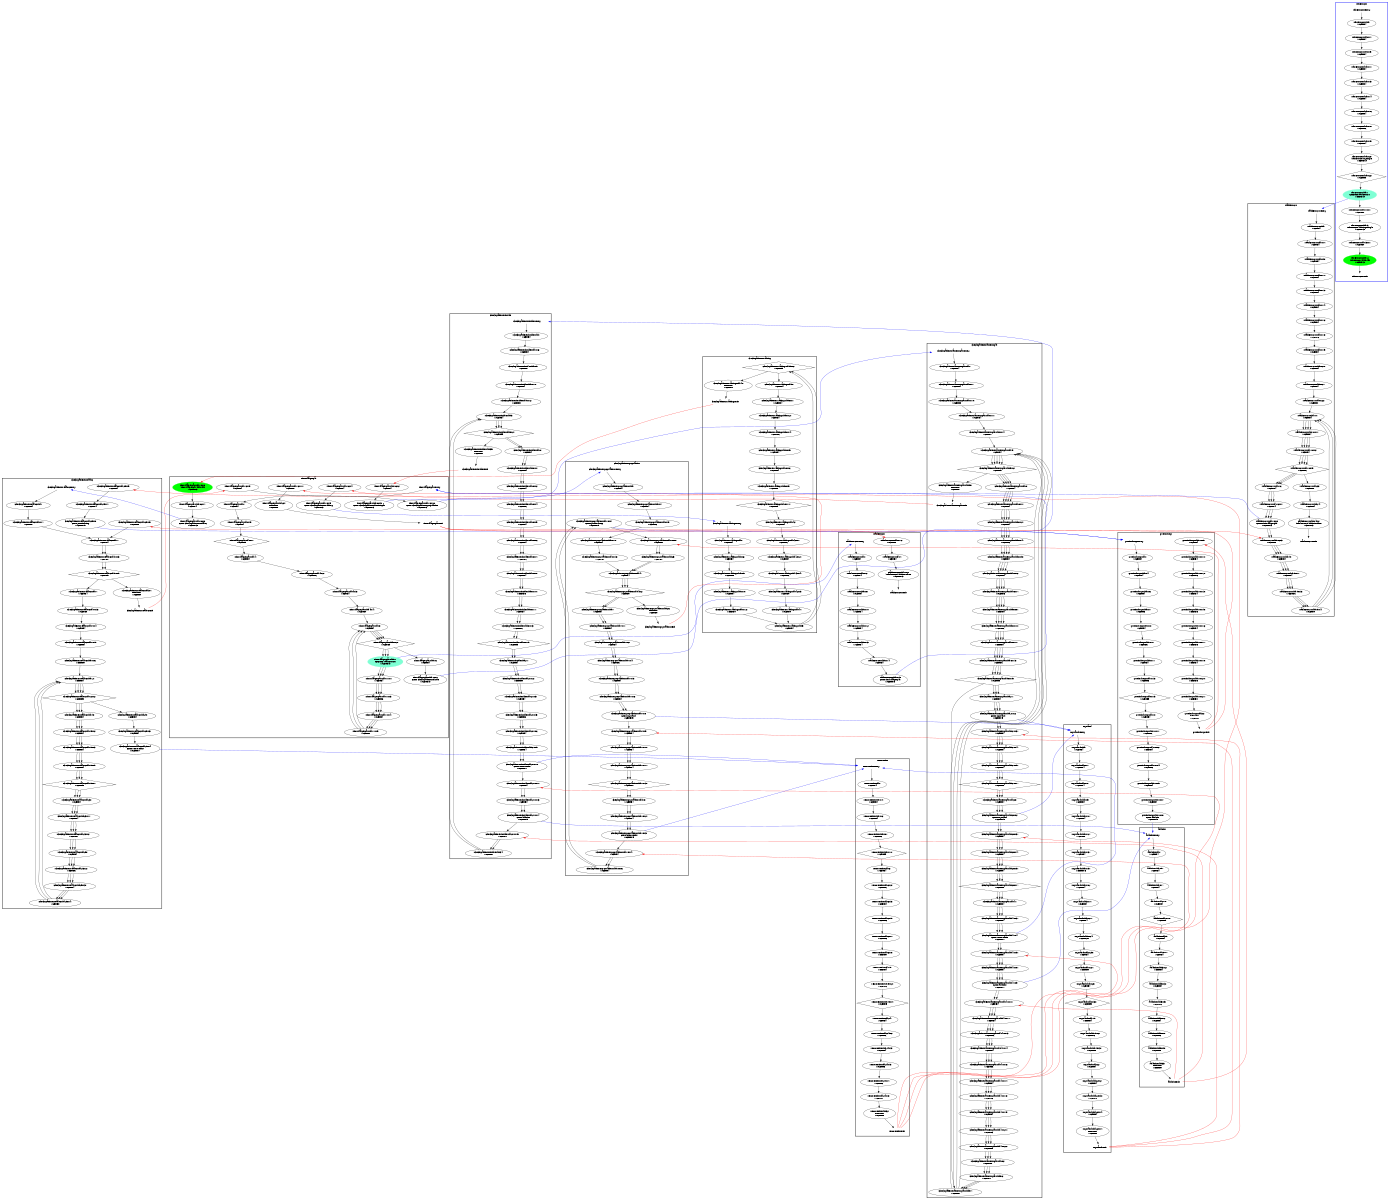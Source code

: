 digraph "CFG" {
fontsize=10;
orientation="portrait";
rankdir="TB";
size="10,8";
check_patients_realloc__bb12 [fontsize=10, label="\"check_patients_realloc__bb12\"\nWCET=4", width="0.01"];
check_patients_realloc__bb29__3 [fontsize=10, label="\"check_patients_realloc__bb29__3\"\nWCET=4", width="0.01"];
check_patients_realloc__bb [fontsize=10, label="\"check_patients_realloc__bb\"\nWCET=4", width="0.01"];
check_patients_realloc_entry [color="white", fontsize=10, height="0.01", label="check_patients_realloc_entry", width="0.01"];
check_patients_realloc__bb1__5 [fontsize=10, label="\"check_patients_realloc__bb1__5\"\nWCET=5", shape=diamond, width="0.01"];
check_patients_realloc__bb25__3 [fontsize=10, label="\"check_patients_realloc__bb25__3\"\nWCET=4", width="0.01"];
check_patients_realloc__bb15 [fontsize=10, label="\"check_patients_realloc__bb15\"\nWCET=4", width="0.01"];
check_patients_realloc__bb29__4 [fontsize=10, label="check_patients_realloc__bb29__4\nCALL removeList\nWCET=17", width="0.01"];
check_patients_realloc__bb29__5 [fontsize=10, label="\"check_patients_realloc__bb29__5\"\nWCET=4", width="0.01"];
check_patients_realloc__bb15__2 [fontsize=10, label="\"check_patients_realloc__bb15__2\"\nWCET=4", width="0.01"];
check_patients_realloc_exit [color="white", fontsize=10, label="check_patients_realloc_exit", width="0.01"];
check_patients_realloc__bb7__5 [fontsize=10, label="\"check_patients_realloc__bb7__5\"\nWCET=4", width="0.01"];
check_patients_realloc__bb15__5 [fontsize=10, label="\"check_patients_realloc__bb15__5\"\nWCET=4", width="0.01"];
check_patients_realloc__bb25__4 [fontsize=10, label="\"check_patients_realloc__bb25__4\"\nWCET=0", width="0.01"];
check_patients_realloc__bb29__8 [fontsize=10, label="check_patients_realloc__bb29__8\nCALL put_in_hosp\nWCET=15", width="0.01"];
check_patients_realloc__bb1 [fontsize=10, label="\"check_patients_realloc__bb1\"\nWCET=4", width="0.01"];
check_patients_realloc__bb29__7 [fontsize=10, label="\"check_patients_realloc__bb29__7\"\nWCET=4", width="0.01"];
check_patients_realloc__bb12__2 [fontsize=10, label="\"check_patients_realloc__bb12__2\"\nWCET=5", shape=diamond, width="0.01"];
check_patients_realloc__bb29__9 [fontsize=10, label="\"check_patients_realloc__bb29__9\"\nWCET=0", width="0.01"];
check_patients_realloc__bb7__3 [fontsize=10, label="\"check_patients_realloc__bb7__3\"\nWCET=8", width="0.01"];
check_patients_realloc__bb15__7 [fontsize=10, label="\"check_patients_realloc__bb15__7\"\nWCET=5", shape=diamond, width="0.01"];
check_patients_realloc__bb7 [fontsize=10, label="\"check_patients_realloc__bb7\"\nWCET=4", width="0.01"];
check_patients_realloc__bb23__1 [fontsize=10, label="\"check_patients_realloc__bb23__1\"\nWCET=4", width="0.01"];
check_patients_realloc__bb__7 [fontsize=10, label="\"check_patients_realloc__bb__7\"\nWCET=0", width="0.01"];
check_patients_realloc__bb1__3 [fontsize=10, label="\"check_patients_realloc__bb1__3\"\nWCET=8", width="0.01"];
check_patients_realloc__bb37 [fontsize=10, label="\"check_patients_realloc__bb37\"\nRETURN\nWCET=0", width="0.01"];
check_patients_realloc__bb7__4 [fontsize=10, label="\"check_patients_realloc__bb7__4\"\nWCET=4", width="0.01"];
check_patients_realloc__bb15__3 [fontsize=10, label="\"check_patients_realloc__bb15__3\"\nWCET=4", width="0.01"];
check_patients_realloc__bb25 [fontsize=10, label="\"check_patients_realloc__bb25\"\nWCET=4", width="0.01"];
check_patients_realloc__bb29 [fontsize=10, label="\"check_patients_realloc__bb29\"\nWCET=4", width="0.01"];
check_patients_realloc__bb23 [fontsize=10, label="\"check_patients_realloc__bb23\"\nWCET=4", width="0.01"];
check_patients_realloc__bb23__2 [fontsize=10, label="\"check_patients_realloc__bb23__2\"\nWCET=0", width="0.01"];
check_patients_realloc__bb25__2 [fontsize=10, label="\"check_patients_realloc__bb25__2\"\nWCET=6", width="0.01"];
check_patients_realloc__bb7__6 [fontsize=10, label="\"check_patients_realloc__bb7__6\"\nWCET=0", width="0.01"];
addList__bb5__1 [fontsize=10, label="\"addList__bb5__1\"\nWCET=4", width="0.01"];
addList_entry [color="white", fontsize=10, height="0.01", label="addList_entry", width="0.01"];
addList__bb5__6 [fontsize=10, label="\"addList__bb5__6\"\nWCET=4", width="0.01"];
addList__bb5__2 [fontsize=10, label="\"addList__bb5__2\"\nWCET=4", width="0.01"];
addList_exit [color="white", fontsize=10, label="addList_exit", width="0.01"];
addList__bb [fontsize=10, label="\"addList__bb\"\nWCET=4", width="0.01"];
addList__bb5 [fontsize=10, label="\"addList__bb5\"\nWCET=4", width="0.01"];
addList__bb5__8 [fontsize=10, label="\"addList__bb5__8\"\nWCET=6", width="0.01"];
addList__bb__10 [fontsize=10, label="\"addList__bb__10\"\nWCET=5", shape=diamond, width="0.01"];
addList__bb5__5 [fontsize=10, label="\"addList__bb5__5\"\nWCET=6", width="0.01"];
addList__bb5__3 [fontsize=10, label="\"addList__bb5__3\"\nWCET=4", width="0.01"];
addList__bb5__9 [fontsize=10, label="\"addList__bb5__9\"\nWCET=0", width="0.01"];
addList__bb33 [fontsize=10, label="\"addList__bb33\"\nRETURN\nWCET=0", width="0.01"];
addList__bb__5 [fontsize=10, label="\"addList__bb__5\"\nWCET=4", width="0.01"];
addList__bb__8 [fontsize=10, label="\"addList__bb__8\"\nWCET=4", width="0.01"];
addList__bb__7 [fontsize=10, label="\"addList__bb__7\"\nWCET=4", width="0.01"];
put_in_hosp__bb__10 [fontsize=10, label="\"put_in_hosp__bb__10\"\nWCET=6", width="0.01"];
put_in_hosp__bb10__8 [fontsize=10, label="put_in_hosp__bb10__8\nCALL addList\nWCET=15", width="0.01"];
put_in_hosp__bb10__13 [fontsize=10, label="\"put_in_hosp__bb10__13\"\nWCET=4", width="0.01"];
put_in_hosp_exit [color="white", fontsize=10, label="put_in_hosp_exit", width="0.01"];
put_in_hosp__bb32 [fontsize=10, label="\"put_in_hosp__bb32\"\nRETURN\nWCET=0", width="0.01"];
put_in_hosp__bb10__15 [fontsize=10, label="\"put_in_hosp__bb10__15\"\nWCET=6", width="0.01"];
put_in_hosp__bb__7 [fontsize=10, label="\"put_in_hosp__bb__7\"\nWCET=6", width="0.01"];
put_in_hosp__bb10__17 [fontsize=10, label="\"put_in_hosp__bb10__17\"\nWCET=6", width="0.01"];
put_in_hosp__bb10__4 [fontsize=10, label="\"put_in_hosp__bb10__4\"\nWCET=6", width="0.01"];
put_in_hosp__bb__8 [fontsize=10, label="\"put_in_hosp__bb__8\"\nWCET=4", width="0.01"];
put_in_hosp__bb10__21 [fontsize=10, label="\"put_in_hosp__bb10__21\"\nWCET=0", width="0.01"];
put_in_hosp_entry [color="white", fontsize=10, height="0.01", label="put_in_hosp_entry", width="0.01"];
put_in_hosp__bb10__12 [fontsize=10, label="\"put_in_hosp__bb10__12\"\nWCET=6", width="0.01"];
put_in_hosp__bb10__7 [fontsize=10, label="\"put_in_hosp__bb10__7\"\nWCET=4", width="0.01"];
put_in_hosp__bb__6 [fontsize=10, label="\"put_in_hosp__bb__6\"\nWCET=4", width="0.01"];
put_in_hosp__bb [fontsize=10, label="\"put_in_hosp__bb\"\nWCET=4", width="0.01"];
put_in_hosp__bb__4 [fontsize=10, label="\"put_in_hosp__bb__4\"\nWCET=4", width="0.01"];
put_in_hosp__bb10__10 [fontsize=10, label="\"put_in_hosp__bb10__10\"\nWCET=4", width="0.01"];
put_in_hosp__bb10 [fontsize=10, label="\"put_in_hosp__bb10\"\nWCET=4", width="0.01"];
put_in_hosp__bb10__16 [fontsize=10, label="\"put_in_hosp__bb10__16\"\nWCET=4", width="0.01"];
put_in_hosp__bb10__9 [fontsize=10, label="\"put_in_hosp__bb10__9\"\nWCET=4", width="0.01"];
put_in_hosp__bb10__5 [fontsize=10, label="\"put_in_hosp__bb10__5\"\nWCET=4", width="0.01"];
put_in_hosp__bb10__2 [fontsize=10, label="\"put_in_hosp__bb10__2\"\nWCET=4", width="0.01"];
put_in_hosp__bb10__18 [fontsize=10, label="\"put_in_hosp__bb10__18\"\nWCET=4", width="0.01"];
put_in_hosp__bb10__20 [fontsize=10, label="\"put_in_hosp__bb10__20\"\nWCET=6", width="0.01"];
put_in_hosp__bb10__1 [fontsize=10, label="\"put_in_hosp__bb10__1\"\nWCET=6", width="0.01"];
put_in_hosp__bb__11 [fontsize=10, label="\"put_in_hosp__bb__11\"\nWCET=4", width="0.01"];
put_in_hosp__bb__15 [fontsize=10, label="\"put_in_hosp__bb__15\"\nWCET=5", shape=diamond, width="0.01"];
put_in_hosp__bb__13 [fontsize=10, label="\"put_in_hosp__bb__13\"\nWCET=6", width="0.01"];
check_patients_assess_par_entry [color="white", fontsize=10, height="0.01", label="check_patients_assess_par_entry", width="0.01"];
check_patients_assess_par__bb41__22 [fontsize=10, label="\"check_patients_assess_par__bb41__22\"\nWCET=0", width="0.01"];
check_patients_assess_par__bb8__11 [fontsize=10, label="\"check_patients_assess_par__bb8__11\"\nWCET=4", width="0.01"];
check_patients_assess_par__bb28__4 [fontsize=10, label="\"check_patients_assess_par__bb28__4\"\nWCET=4", width="0.01"];
check_patients_assess_par__bb41__3 [fontsize=10, label="\"check_patients_assess_par__bb41__3\"\nWCET=4", width="0.01"];
check_patients_assess_par__bb41__14 [fontsize=10, label="\"check_patients_assess_par__bb41__14\"\nWCET=4", width="0.01"];
check_patients_assess_par__bb8__4 [fontsize=10, label="\"check_patients_assess_par__bb8__4\"\nWCET=6", width="0.01"];
check_patients_assess_par__bb8__5 [fontsize=10, label="\"check_patients_assess_par__bb8__5\"\nWCET=4", width="0.01"];
check_patients_assess_par__bb41__13 [fontsize=10, label="\"check_patients_assess_par__bb41__13\"\nWCET=6", width="0.01"];
check_patients_assess_par__bb41__17 [fontsize=10, label="\"check_patients_assess_par__bb41__17\"\nWCET=4", width="0.01"];
check_patients_assess_par__bb8__2 [fontsize=10, label="\"check_patients_assess_par__bb8__2\"\nWCET=4", width="0.01"];
check_patients_assess_par__bb8__6 [fontsize=10, label="\"check_patients_assess_par__bb8__6\"\nWCET=4", width="0.01"];
check_patients_assess_par__bb41__19 [fontsize=10, label="\"check_patients_assess_par__bb41__19\"\nWCET=4", width="0.01"];
check_patients_assess_par__bb21__7 [fontsize=10, label="\"check_patients_assess_par__bb21__7\"\nWCET=0", shape=diamond, width="0.01"];
check_patients_assess_par__bb41__4 [fontsize=10, label="check_patients_assess_par__bb41__4\nCALL removeList\nWCET=17", width="0.01"];
check_patients_assess_par__bb41__11 [fontsize=10, label="\"check_patients_assess_par__bb41__11\"\nWCET=4", width="0.01"];
check_patients_assess_par_exit [color="white", fontsize=10, label="check_patients_assess_par_exit", width="0.01"];
check_patients_assess_par__bb21__2 [fontsize=10, label="check_patients_assess_par__bb21__2\nCALL my_rand\nWCET=15", width="0.01"];
check_patients_assess_par__bb28__7 [fontsize=10, label="\"check_patients_assess_par__bb28__7\"\nWCET=0", shape=diamond, width="0.01"];
check_patients_assess_par__bb41__5 [fontsize=10, label="\"check_patients_assess_par__bb41__5\"\nWCET=4", width="0.01"];
check_patients_assess_par__bb__11 [fontsize=10, label="\"check_patients_assess_par__bb__11\"\nWCET=4", width="0.01"];
check_patients_assess_par__bb96 [fontsize=10, label="\"check_patients_assess_par__bb96\"\nWCET=0", width="0.01"];
check_patients_assess_par__bb8__13 [fontsize=10, label="\"check_patients_assess_par__bb8__13\"\nWCET=6", width="0.01"];
check_patients_assess_par__bb__10 [fontsize=10, label="\"check_patients_assess_par__bb__10\"\nWCET=8", width="0.01"];
check_patients_assess_par__bb8__8 [fontsize=10, label="\"check_patients_assess_par__bb8__8\"\nWCET=4", width="0.01"];
check_patients_assess_par__bb8__15 [fontsize=10, label="\"check_patients_assess_par__bb8__15\"\nWCET=5", shape=diamond, width="0.01"];
check_patients_assess_par__bb28__5 [fontsize=10, label="\"check_patients_assess_par__bb28__5\"\nWCET=4", width="0.01"];
check_patients_assess_par__bb41 [fontsize=10, label="\"check_patients_assess_par__bb41\"\nWCET=4", width="0.01"];
check_patients_assess_par__bb82 [fontsize=10, label="\"check_patients_assess_par__bb82\"\nWCET=0", width="0.01"];
check_patients_assess_par__bb21 [fontsize=10, label="\"check_patients_assess_par__bb21\"\nWCET=4", width="0.01"];
check_patients_assess_par__bb41__9 [fontsize=10, label="check_patients_assess_par__bb41__9\nCALL addList\nWCET=17", width="0.01"];
check_patients_assess_par__bb5 [fontsize=10, label="\"check_patients_assess_par__bb5\"\nWCET=4", width="0.01"];
check_patients_assess_par__bb97 [fontsize=10, label="\"check_patients_assess_par__bb97\"\nWCET=0", width="0.01"];
check_patients_assess_par__bb21__5 [fontsize=10, label="\"check_patients_assess_par__bb21__5\"\nWCET=4", width="0.01"];
check_patients_assess_par__bb41__16 [fontsize=10, label="\"check_patients_assess_par__bb41__16\"\nWCET=6", width="0.01"];
check_patients_assess_par__bb5__2 [fontsize=10, label="\"check_patients_assess_par__bb5__2\"\nWCET=5", shape=diamond, width="0.01"];
check_patients_assess_par__bb41__10 [fontsize=10, label="\"check_patients_assess_par__bb41__10\"\nWCET=4", width="0.01"];
check_patients_assess_par__bb98 [fontsize=10, label="\"check_patients_assess_par__bb98\"\nRETURN\nWCET=0", width="0.01"];
check_patients_assess_par__bb41__21 [fontsize=10, label="\"check_patients_assess_par__bb41__21\"\nWCET=6", width="0.01"];
check_patients_assess_par__bb8__10 [fontsize=10, label="\"check_patients_assess_par__bb8__10\"\nWCET=6", width="0.01"];
check_patients_assess_par__bb__7 [fontsize=10, label="\"check_patients_assess_par__bb__7\"\nWCET=4", width="0.01"];
check_patients_assess_par__bb41__18 [fontsize=10, label="\"check_patients_assess_par__bb41__18\"\nWCET=6", width="0.01"];
check_patients_assess_par__bb8__7 [fontsize=10, label="\"check_patients_assess_par__bb8__7\"\nWCET=6", width="0.01"];
check_patients_assess_par__bb8__1 [fontsize=10, label="\"check_patients_assess_par__bb8__1\"\nWCET=4", width="0.01"];
check_patients_assess_par__bb21__4 [fontsize=10, label="\"check_patients_assess_par__bb21__4\"\nWCET=4", width="0.01"];
check_patients_assess_par__bb8 [fontsize=10, label="\"check_patients_assess_par__bb8\"\nWCET=4", width="0.01"];
check_patients_assess_par__bb28__2 [fontsize=10, label="check_patients_assess_par__bb28__2\nCALL my_rand\nWCET=15", width="0.01"];
check_patients_assess_par__bb28__3 [fontsize=10, label="\"check_patients_assess_par__bb28__3\"\nWCET=4", width="0.01"];
check_patients_assess_par__bb [fontsize=10, label="\"check_patients_assess_par__bb\"\nWCET=4", width="0.01"];
check_patients_assess_par__bb28 [fontsize=10, label="\"check_patients_assess_par__bb28\"\nWCET=4", width="0.01"];
check_patients_assess_par__bb41__8 [fontsize=10, label="\"check_patients_assess_par__bb41__8\"\nWCET=4", width="0.01"];
check_patients_assess_par__bb21__3 [fontsize=10, label="\"check_patients_assess_par__bb21__3\"\nWCET=4", width="0.01"];
check_patients_assess_par__bb__14 [fontsize=10, label="\"check_patients_assess_par__bb__14\"\nWCET=0", width="0.01"];
my_rand__bb__10 [fontsize=10, label="\"my_rand__bb__10\"\nWCET=4", width="0.01"];
my_rand__bb__13 [fontsize=10, label="\"my_rand__bb__13\"\nWCET=4", width="0.01"];
my_rand__bb22__7 [fontsize=10, label="\"my_rand__bb22__7\"\nRETURN\nWCET=0", width="0.01"];
my_rand__bb__15 [fontsize=10, label="\"my_rand__bb__15\"\nWCET=16", width="0.01"];
my_rand__bb__21 [fontsize=10, label="\"my_rand__bb__21\"\nWCET=4", width="0.01"];
my_rand__bb__28 [fontsize=10, label="\"my_rand__bb__28\"\nWCET=4", width="0.01"];
my_rand__bb19 [fontsize=10, label="\"my_rand__bb19\"\nWCET=4", width="0.01"];
my_rand__bb__9 [fontsize=10, label="\"my_rand__bb__9\"\nWCET=4", width="0.01"];
my_rand__bb19__2 [fontsize=10, label="\"my_rand__bb19__2\"\nWCET=6", width="0.01"];
my_rand_exit [color="white", fontsize=10, label="my_rand_exit", width="0.01"];
my_rand__bb [fontsize=10, label="\"my_rand__bb\"\nWCET=4", width="0.01"];
my_rand__bb__12 [fontsize=10, label="\"my_rand__bb__12\"\nWCET=8", width="0.01"];
my_rand__bb__27 [fontsize=10, label="\"my_rand__bb__27\"\nWCET=8", width="0.01"];
my_rand__bb__16 [fontsize=10, label="\"my_rand__bb__16\"\nWCET=4", width="0.01"];
my_rand__bb__25 [fontsize=10, label="\"my_rand__bb__25\"\nWCET=4", width="0.01"];
my_rand__bb__24 [fontsize=10, label="\"my_rand__bb__24\"\nWCET=20", width="0.01"];
my_rand__bb__17 [fontsize=10, label="\"my_rand__bb__17\"\nWCET=4", width="0.01"];
my_rand_entry [color="white", fontsize=10, height="0.01", label="my_rand_entry", width="0.01"];
my_rand__bb__7 [fontsize=10, label="\"my_rand__bb__7\"\nWCET=4", width="0.01"];
my_rand__bb22__3 [fontsize=10, label="\"my_rand__bb22__3\"\nWCET=8", width="0.01"];
my_rand__bb22 [fontsize=10, label="\"my_rand__bb22\"\nWCET=4", width="0.01"];
my_rand__bb__30 [fontsize=10, label="\"my_rand__bb__30\"\nWCET=5", shape=diamond, width="0.01"];
my_rand__bb__8 [fontsize=10, label="\"my_rand__bb__8\"\nWCET=4", width="0.01"];
my_rand__bb22__2 [fontsize=10, label="\"my_rand__bb22__2\"\nWCET=4", width="0.01"];
my_rand__bb22__4 [fontsize=10, label="\"my_rand__bb22__4\"\nWCET=4", width="0.01"];
my_rand__bb19__3 [fontsize=10, label="\"my_rand__bb19__3\"\nWCET=0", width="0.01"];
_taskFunc0___bb__10 [fontsize=10, label="\"_taskFunc0___bb__10\"\nWCET=4", width="0.01"];
_taskFunc0___bb__16 [fontsize=10, label="\"_taskFunc0___bb__16\"\nWCET=0", width="0.01"];
_taskFunc0__exit [color="white", fontsize=10, label="_taskFunc0__exit", width="0.01"];
_taskFunc0___bb__6 [fontsize=10, label="\"_taskFunc0___bb__6\"\nWCET=4", width="0.01"];
_taskFunc0___bb7 [fontsize=10, label="\"_taskFunc0___bb7\"\nWCET=4", width="0.01"];
_taskFunc0___bb__12 [fontsize=10, label="\"_taskFunc0___bb__12\"\nWCET=4", width="0.01"];
_taskFunc0___bb__15 [fontsize=10, label="_taskFunc0___bb__15\nCALL sim_village_par\nWCET=13", width="0.01"];
_taskFunc0___bb__13 [fontsize=10, label="\"_taskFunc0___bb__13\"\nWCET=4", width="0.01"];
_taskFunc0__entry [color="white", fontsize=10, height="0.01", label="_taskFunc0__entry", width="0.01"];
_taskFunc0___bb [fontsize=10, label="\"_taskFunc0___bb\"\nWCET=4", width="0.01"];
_taskFunc0___bb__14 [fontsize=10, label="\"_taskFunc0___bb__14\"\nWCET=4", width="0.01"];
_taskFunc0___bb__8 [fontsize=10, label="\"_taskFunc0___bb__8\"\nWCET=4", width="0.01"];
_taskFunc0___bb7__2 [fontsize=10, label="_taskFunc0___bb7__2\n(_taskFunc0_)taskenv_free\nWCET=13", width="0.01"];
check_patients_population__bb18__7 [fontsize=10, label="check_patients_population__bb18__7\nCALL put_in_hosp\nWCET=15", width="0.01"];
check_patients_population__bb25 [fontsize=10, label="\"check_patients_population__bb25\"\nWCET=0", width="0.01"];
check_patients_population__bb4 [fontsize=10, label="\"check_patients_population__bb4\"\nWCET=4", width="0.01"];
check_patients_population__bb18 [fontsize=10, label="\"check_patients_population__bb18\"\nWCET=4", width="0.01"];
check_patients_population__bb7__5 [fontsize=10, label="\"check_patients_population__bb7__5\"\nWCET=4", width="0.01"];
check_patients_population__bb4__2 [fontsize=10, label="\"check_patients_population__bb4__2\"\nWCET=5", shape=diamond, width="0.01"];
check_patients_population__bb__10 [fontsize=10, label="\"check_patients_population__bb__10\"\nWCET=4", width="0.01"];
check_patients_population__bb [fontsize=10, label="\"check_patients_population__bb\"\nWCET=4", width="0.01"];
check_patients_population__bb7__13 [fontsize=10, label="\"check_patients_population__bb7__13\"\nWCET=0", shape=diamond, width="0.01"];
check_patients_population__bb18__8 [fontsize=10, label="\"check_patients_population__bb18__8\"\nWCET=0", width="0.01"];
check_patients_population__bb__13 [fontsize=10, label="\"check_patients_population__bb__13\"\nWCET=0", width="0.01"];
check_patients_population__bb7__4 [fontsize=10, label="\"check_patients_population__bb7__4\"\nWCET=6", width="0.01"];
check_patients_population__bb7__2 [fontsize=10, label="\"check_patients_population__bb7__2\"\nWCET=4", width="0.01"];
check_patients_population__bb18__6 [fontsize=10, label="\"check_patients_population__bb18__6\"\nWCET=4", width="0.01"];
check_patients_population__bb__9 [fontsize=10, label="\"check_patients_population__bb__9\"\nWCET=6", width="0.01"];
check_patients_population__bb18__2 [fontsize=10, label="\"check_patients_population__bb18__2\"\nWCET=4", width="0.01"];
check_patients_population__bb26 [fontsize=10, label="\"check_patients_population__bb26\"\nRETURN\nWCET=0", width="0.01"];
check_patients_population__bb7__11 [fontsize=10, label="\"check_patients_population__bb7__11\"\nWCET=4", width="0.01"];
check_patients_population__bb7__6 [fontsize=10, label="\"check_patients_population__bb7__6\"\nWCET=4", width="0.01"];
check_patients_population__bb7__1 [fontsize=10, label="\"check_patients_population__bb7__1\"\nWCET=4", width="0.01"];
check_patients_population__bb7__8 [fontsize=10, label="check_patients_population__bb7__8\nCALL my_rand\nWCET=15", width="0.01"];
check_patients_population__bb18__4 [fontsize=10, label="\"check_patients_population__bb18__4\"\nWCET=4", width="0.01"];
check_patients_population__bb7__10 [fontsize=10, label="\"check_patients_population__bb7__10\"\nWCET=4", width="0.01"];
check_patients_population_entry [color="white", fontsize=10, height="0.01", label="check_patients_population_entry", width="0.01"];
check_patients_population__bb__7 [fontsize=10, label="\"check_patients_population__bb__7\"\nWCET=4", width="0.01"];
check_patients_population__bb18__3 [fontsize=10, label="check_patients_population__bb18__3\nCALL removeList\nWCET=15", width="0.01"];
check_patients_population__bb7__9 [fontsize=10, label="\"check_patients_population__bb7__9\"\nWCET=4", width="0.01"];
check_patients_population__bb7 [fontsize=10, label="\"check_patients_population__bb7\"\nWCET=4", width="0.01"];
check_patients_population_exit [color="white", fontsize=10, label="check_patients_population_exit", width="0.01"];
check_patients_inside__bb__9 [fontsize=10, label="\"check_patients_inside__bb__9\"\nWCET=8", width="0.01"];
check_patients_inside__bb8 [fontsize=10, label="\"check_patients_inside__bb8\"\nWCET=4", width="0.01"];
check_patients_inside__bb34 [fontsize=10, label="\"check_patients_inside__bb34\"\nWCET=0", width="0.01"];
check_patients_inside__bb__10 [fontsize=10, label="\"check_patients_inside__bb__10\"\nWCET=4", width="0.01"];
check_patients_inside__bb21__3 [fontsize=10, label="\"check_patients_inside__bb21__3\"\nWCET=4", width="0.01"];
check_patients_inside__bb8__6 [fontsize=10, label="\"check_patients_inside__bb8__6\"\nWCET=4", width="0.01"];
check_patients_inside__bb21__2 [fontsize=10, label="\"check_patients_inside__bb21__2\"\nWCET=8", width="0.01"];
check_patients_inside__bb21__13 [fontsize=10, label="\"check_patients_inside__bb21__13\"\nWCET=4", width="0.01"];
check_patients_inside__bb8__10 [fontsize=10, label="\"check_patients_inside__bb8__10\"\nWCET=6", width="0.01"];
check_patients_inside__bb8__8 [fontsize=10, label="\"check_patients_inside__bb8__8\"\nWCET=4", width="0.01"];
check_patients_inside__bb5__2 [fontsize=10, label="\"check_patients_inside__bb5__2\"\nWCET=5", shape=diamond, width="0.01"];
check_patients_inside_exit [color="white", fontsize=10, label="check_patients_inside_exit", width="0.01"];
check_patients_inside__bb [fontsize=10, label="\"check_patients_inside__bb\"\nWCET=4", width="0.01"];
check_patients_inside__bb8__1 [fontsize=10, label="\"check_patients_inside__bb8__1\"\nWCET=4", width="0.01"];
check_patients_inside__bb8__5 [fontsize=10, label="\"check_patients_inside__bb8__5\"\nWCET=4", width="0.01"];
check_patients_inside__bb21__11 [fontsize=10, label="\"check_patients_inside__bb21__11\"\nWCET=4", width="0.01"];
check_patients_inside__bb8__4 [fontsize=10, label="\"check_patients_inside__bb8__4\"\nWCET=6", width="0.01"];
check_patients_inside__bb21__10 [fontsize=10, label="check_patients_inside__bb21__10\nCALL removeList\nWCET=17", width="0.01"];
check_patients_inside__bb8__15 [fontsize=10, label="\"check_patients_inside__bb8__15\"\nWCET=5", shape=diamond, width="0.01"];
check_patients_inside__bb__12 [fontsize=10, label="\"check_patients_inside__bb__12\"\nWCET=0", width="0.01"];
check_patients_inside__bb8__13 [fontsize=10, label="\"check_patients_inside__bb8__13\"\nWCET=6", width="0.01"];
check_patients_inside__bb8__2 [fontsize=10, label="\"check_patients_inside__bb8__2\"\nWCET=4", width="0.01"];
check_patients_inside__bb8__11 [fontsize=10, label="\"check_patients_inside__bb8__11\"\nWCET=4", width="0.01"];
check_patients_inside_entry [color="white", fontsize=10, height="0.01", label="check_patients_inside_entry", width="0.01"];
check_patients_inside__bb35 [fontsize=10, label="\"check_patients_inside__bb35\"\nRETURN\nWCET=0", width="0.01"];
check_patients_inside__bb21__9 [fontsize=10, label="\"check_patients_inside__bb21__9\"\nWCET=4", width="0.01"];
check_patients_inside__bb__6 [fontsize=10, label="\"check_patients_inside__bb__6\"\nWCET=4", width="0.01"];
check_patients_inside__bb21__14 [fontsize=10, label="check_patients_inside__bb21__14\nCALL addList\nWCET=15", width="0.01"];
check_patients_inside__bb21__5 [fontsize=10, label="\"check_patients_inside__bb21__5\"\nWCET=6", width="0.01"];
check_patients_inside__bb21__15 [fontsize=10, label="\"check_patients_inside__bb21__15\"\nWCET=0", width="0.01"];
check_patients_inside__bb8__7 [fontsize=10, label="\"check_patients_inside__bb8__7\"\nWCET=6", width="0.01"];
check_patients_inside__bb5 [fontsize=10, label="\"check_patients_inside__bb5\"\nWCET=4", width="0.01"];
check_patients_inside__bb21 [fontsize=10, label="\"check_patients_inside__bb21\"\nWCET=4", width="0.01"];
check_patients_inside__bb21__6 [fontsize=10, label="\"check_patients_inside__bb21__6\"\nWCET=4", width="0.01"];
removeList__bb__8 [fontsize=10, label="\"removeList__bb__8\"\nWCET=6", width="0.01"];
removeList__bb24__5 [fontsize=10, label="\"removeList__bb24__5\"\nWCET=6", width="0.01"];
removeList_exit [color="white", fontsize=10, label="removeList_exit", width="0.01"];
removeList__bb19 [fontsize=10, label="\"removeList__bb19\"\nWCET=4", width="0.01"];
removeList__bb19__4 [fontsize=10, label="\"removeList__bb19__4\"\nWCET=5", shape=diamond, width="0.01"];
removeList__bb24__3 [fontsize=10, label="\"removeList__bb24__3\"\nWCET=4", width="0.01"];
removeList__bb6__2 [fontsize=10, label="\"removeList__bb6__2\"\nWCET=6", width="0.01"];
removeList__bb32 [fontsize=10, label="\"removeList__bb32\"\nRETURN\nWCET=0", width="0.01"];
removeList__bb6__5 [fontsize=10, label="\"removeList__bb6__5\"\nWCET=6", width="0.01"];
removeList__bb [fontsize=10, label="\"removeList__bb\"\nWCET=4", width="0.01"];
removeList__bb24__8 [fontsize=10, label="\"removeList__bb24__8\"\nWCET=0", width="0.01"];
removeList_entry [color="white", fontsize=10, height="0.01", label="removeList_entry", width="0.01"];
removeList__bb24 [fontsize=10, label="\"removeList__bb24\"\nWCET=4", width="0.01"];
removeList__bb24__7 [fontsize=10, label="\"removeList__bb24__7\"\nWCET=6", width="0.01"];
removeList__bb6__3 [fontsize=10, label="\"removeList__bb6__3\"\nWCET=4", width="0.01"];
removeList__bb6__7 [fontsize=10, label="\"removeList__bb6__7\"\nWCET=6", width="0.01"];
removeList__bb6__8 [fontsize=10, label="\"removeList__bb6__8\"\nWCET=0", width="0.01"];
removeList__bb__4 [fontsize=10, label="\"removeList__bb__4\"\nWCET=4", width="0.01"];
removeList__bb6 [fontsize=10, label="\"removeList__bb6\"\nWCET=4", width="0.01"];
removeList__bb24__2 [fontsize=10, label="\"removeList__bb24__2\"\nWCET=6", width="0.01"];
removeList__bb19__2 [fontsize=10, label="\"removeList__bb19__2\"\nWCET=6", width="0.01"];
removeList__bb__6 [fontsize=10, label="\"removeList__bb__6\"\nWCET=4", width="0.01"];
removeList__bb__10 [fontsize=10, label="\"removeList__bb__10\"\nWCET=5", shape=diamond, width="0.01"];
_taskFunc1___bb10 [fontsize=10, label="\"_taskFunc1___bb10\"\nWCET=4", width="0.01"];
_taskFunc1___bb16__2 [fontsize=10, label="_taskFunc1___bb16__2\nCALL sim_village_par\nWCET=13", width="0.01"];
_taskFunc1___bb16__3 [fontsize=10, label="\"_taskFunc1___bb16__3\"\nWCET=0", width="0.01"];
_taskFunc1___bb [fontsize=10, label="\"_taskFunc1___bb\"\nWCET=4", width="0.01"];
_taskFunc1___bb24 [fontsize=10, label="\"_taskFunc1___bb24\"\nWCET=4", width="0.01"];
_taskFunc1___bb19__1 [fontsize=10, label="\"_taskFunc1___bb19__1\"\nWCET=4", width="0.01"];
_taskFunc1__exit [color="white", fontsize=10, label="_taskFunc1__exit", width="0.01"];
_taskFunc1___bb16__1 [fontsize=10, label="\"_taskFunc1___bb16__1\"\nWCET=4", width="0.01"];
_taskFunc1___bb__19 [fontsize=10, label="\"_taskFunc1___bb__19\"\nWCET=4", width="0.01"];
_taskFunc1___bb16 [fontsize=10, label="\"_taskFunc1___bb16\"\nWCET=4", width="0.01"];
_taskFunc1__entry [color="white", fontsize=10, height="0.01", label="_taskFunc1__entry", width="0.01"];
_taskFunc1___bb23 [fontsize=10, label="\"_taskFunc1___bb23\"\nWCET=0", width="0.01"];
_taskFunc1___bb10__2 [fontsize=10, label="\"_taskFunc1___bb10__2\"\nWCET=4", width="0.01"];
_taskFunc1___bb19 [fontsize=10, label="\"_taskFunc1___bb19\"\nWCET=4", width="0.01"];
_taskFunc1___bb__11 [fontsize=10, label="\"_taskFunc1___bb__11\"\nWCET=4", width="0.01"];
_taskFunc1___bb__7 [fontsize=10, label="\"_taskFunc1___bb__7\"\nWCET=4", width="0.01"];
_taskFunc1___bb19__4 [fontsize=10, label="\"_taskFunc1___bb19__4\"\nWCET=0", width="0.01"];
_taskFunc1___bb__20 [fontsize=10, label="\"_taskFunc1___bb__20\"\nWCET=4", width="0.01"];
_taskFunc1___bb__18 [fontsize=10, label="\"_taskFunc1___bb__18\"\nWCET=6", width="0.01"];
_taskFunc1___bb19__3 [fontsize=10, label="\"_taskFunc1___bb19__3\"\nWCET=6", width="0.01"];
_taskFunc1___bb__13 [fontsize=10, label="\"_taskFunc1___bb__13\"\nWCET=4", width="0.01"];
_taskFunc1___bb10__5 [fontsize=10, label="\"_taskFunc1___bb10__5\"\nWCET=6", shape=diamond, width="0.01"];
_taskFunc1___bb24__2 [fontsize=10, label="_taskFunc1___bb24__2\n(_taskFunc1_)taskenv_free\nWCET=13", width="0.01"];
_taskFunc1___bb__22 [fontsize=10, label="\"_taskFunc1___bb__22\"\nWCET=0", width="0.01"];
_taskFunc1___bb__9 [fontsize=10, label="\"_taskFunc1___bb__9\"\nWCET=4", width="0.01"];
_taskFunc1___bb__16 [fontsize=10, label="\"_taskFunc1___bb__16\"\nWCET=4", width="0.01"];
_taskFunc1___bb10__1 [fontsize=10, label="\"_taskFunc1___bb10__1\"\nWCET=4", width="0.01"];
_taskFunc1___bb__21 [fontsize=10, label="\"_taskFunc1___bb__21\"\nWCET=4", width="0.01"];
_taskFunc1___bb__14 [fontsize=10, label="\"_taskFunc1___bb__14\"\nWCET=4", width="0.01"];
check_patients_waiting_exit [color="white", fontsize=10, label="check_patients_waiting_exit", width="0.01"];
check_patients_waiting__bb__12 [fontsize=10, label="\"check_patients_waiting__bb__12\"\nWCET=0", width="0.01"];
check_patients_waiting__bb8__2 [fontsize=10, label="\"check_patients_waiting__bb8__2\"\nWCET=4", width="0.01"];
check_patients_waiting__bb8__4 [fontsize=10, label="\"check_patients_waiting__bb8__4\"\nWCET=6", width="0.01"];
check_patients_waiting_entry [color="white", fontsize=10, height="0.01", label="check_patients_waiting_entry", width="0.01"];
check_patients_waiting__bb5__2 [fontsize=10, label="\"check_patients_waiting__bb5__2\"\nWCET=5", shape=diamond, width="0.01"];
check_patients_waiting__bb8__9 [fontsize=10, label="\"check_patients_waiting__bb8__9\"\nWCET=8", width="0.01"];
check_patients_waiting__bb48 [fontsize=10, label="\"check_patients_waiting__bb48\"\nRETURN\nWCET=0", width="0.01"];
check_patients_waiting__bb [fontsize=10, label="\"check_patients_waiting__bb\"\nWCET=4", width="0.01"];
check_patients_waiting__bb__9 [fontsize=10, label="\"check_patients_waiting__bb__9\"\nWCET=8", width="0.01"];
check_patients_waiting__bb8 [fontsize=10, label="\"check_patients_waiting__bb8\"\nWCET=4", width="0.01"];
check_patients_waiting__bb8__1 [fontsize=10, label="\"check_patients_waiting__bb8__1\"\nWCET=4", width="0.01"];
check_patients_waiting__bb42__1 [fontsize=10, label="\"check_patients_waiting__bb42__1\"\nWCET=6", width="0.01"];
check_patients_waiting__bb__10 [fontsize=10, label="\"check_patients_waiting__bb__10\"\nWCET=4", width="0.01"];
check_patients_waiting__bb47 [fontsize=10, label="\"check_patients_waiting__bb47\"\nWCET=0", width="0.01"];
check_patients_waiting__bb42__5 [fontsize=10, label="\"check_patients_waiting__bb42__5\"\nWCET=0", width="0.01"];
check_patients_waiting__bb8__11 [fontsize=10, label="\"check_patients_waiting__bb8__11\"\nWCET=5", shape=diamond, width="0.01"];
check_patients_waiting__bb42__4 [fontsize=10, label="\"check_patients_waiting__bb42__4\"\nWCET=6", width="0.01"];
check_patients_waiting__bb8__5 [fontsize=10, label="\"check_patients_waiting__bb8__5\"\nWCET=4", width="0.01"];
check_patients_waiting__bb__6 [fontsize=10, label="\"check_patients_waiting__bb__6\"\nWCET=4", width="0.01"];
check_patients_waiting__bb42 [fontsize=10, label="\"check_patients_waiting__bb42\"\nWCET=4", width="0.01"];
check_patients_waiting__bb5 [fontsize=10, label="\"check_patients_waiting__bb5\"\nWCET=4", width="0.01"];
check_patients_waiting__bb42__2 [fontsize=10, label="\"check_patients_waiting__bb42__2\"\nWCET=4", width="0.01"];
check_patients_waiting__bb8__6 [fontsize=10, label="\"check_patients_waiting__bb8__6\"\nWCET=4", width="0.01"];
_thrFunc0___bb__19 [fontsize=10, label="\"_thrFunc0___bb__19\"\nWCET=4", width="0.01"];
_thrFunc0___bb14 [color=green, fontsize=10, label="_thrFunc0___bb14\n(_thrFunc0_)taskwait\nWCET=13", style=filled, width="0.01"];
_thrFunc0___bb__22 [fontsize=10, label="\"_thrFunc0___bb__22\"\nWCET=5", shape=diamond, width="0.01"];
_thrFunc0___bb__11 [fontsize=10, label="\"_thrFunc0___bb__11\"\nWCET=4", width="0.01"];
_thrFunc0___bb13 [fontsize=10, label="_thrFunc0___bb13\n(_thrFunc0_)leaving_single\nWCET=13", width="0.01"];
_thrFunc0___bb__18 [fontsize=10, label="\"_thrFunc0___bb__18\"\nWCET=6", width="0.01"];
_thrFunc0___bb13__1 [fontsize=10, label="\"_thrFunc0___bb13__1\"\nWCET=0", width="0.01"];
_thrFunc0___bb11 [color=aquamarine, fontsize=10, label="_thrFunc0___bb11\nCREATE _taskFunc1_\nWCET=13", style=filled, width="0.01"];
_thrFunc0___bb__9 [fontsize=10, label="\"_thrFunc0___bb__9\"\nWCET=4", width="0.01"];
_thrFunc0___bb__13 [fontsize=10, label="\"_thrFunc0___bb__13\"\nWCET=4", width="0.01"];
_thrFunc0__exit [color="white", fontsize=10, label="_thrFunc0__exit", width="0.01"];
_thrFunc0___bb__16 [fontsize=10, label="\"_thrFunc0___bb__16\"\nWCET=4", width="0.01"];
_thrFunc0___bb [fontsize=10, label="\"_thrFunc0___bb\"\nWCET=4", width="0.01"];
_thrFunc0___bb__20 [fontsize=10, label="_thrFunc0___bb__20\n(_thrFunc0_)mysingle\nWCET=13", width="0.01"];
_thrFunc0__entry [color="white", fontsize=10, height="0.01", label="_thrFunc0__entry", width="0.01"];
_thrFunc0___bb11__1 [fontsize=10, label="\"_thrFunc0___bb11__1\"\nWCET=0", width="0.01"];
_thrFunc0___bb__14 [fontsize=10, label="\"_thrFunc0___bb__14\"\nWCET=4", width="0.01"];
_thrFunc0___bb__7 [fontsize=10, label="\"_thrFunc0___bb__7\"\nWCET=4", width="0.01"];
sim_village_par__bb16__9 [fontsize=10, label="\"sim_village_par__bb16__9\"\nWCET=4", width="0.01"];
sim_village_par_entry [color="white", fontsize=10, height="0.01", label="sim_village_par_entry", width="0.01"];
sim_village_par__bb8__2 [fontsize=10, label="\"sim_village_par__bb8__2\"\nWCET=5", shape=diamond, width="0.01"];
sim_village_par__bb__7 [fontsize=10, label="\"sim_village_par__bb__7\"\nWCET=5", shape=diamond, width="0.01"];
sim_village_par__bb11__5 [fontsize=10, label="\"sim_village_par__bb11__5\"\nWCET=0", width="0.01"];
sim_village_par__bb8 [fontsize=10, label="\"sim_village_par__bb8\"\nWCET=4", width="0.01"];
sim_village_par_exit [color="white", fontsize=10, label="sim_village_par_exit", width="0.01"];
sim_village_par__bb22 [fontsize=10, label="\"sim_village_par__bb22\"\nRETURN\nWCET=0", width="0.01"];
sim_village_par__bb16__4 [fontsize=10, label="\"sim_village_par__bb16__4\"\nWCET=4", width="0.01"];
sim_village_par__bb__5 [fontsize=10, label="\"sim_village_par__bb__5\"\nWCET=4", width="0.01"];
sim_village_par__bb11__3 [fontsize=10, label="\"sim_village_par__bb11__3\"\nWCET=6", width="0.01"];
sim_village_par__bb16__8 [fontsize=10, label="sim_village_par__bb16__8\nCALL check_patients_realloc\nWCET=13", width="0.01"];
sim_village_par__bb4__2 [fontsize=10, label="\"sim_village_par__bb4__2\"\nWCET=6", width="0.01"];
sim_village_par__bb16__1 [fontsize=10, label="sim_village_par__bb16__1\nCALL check_patients_inside\nWCET=13", width="0.01"];
sim_village_par__bb11__1 [fontsize=10, label="\"sim_village_par__bb11__1\"\nWCET=4", width="0.01"];
sim_village_par__bb16__10 [fontsize=10, label="sim_village_par__bb16__10\nCALL check_patients_population\nWCET=13", width="0.01"];
sim_village_par__bb16__11 [fontsize=10, label="\"sim_village_par__bb16__11\"\nWCET=0", width="0.01"];
sim_village_par__bb [fontsize=10, label="\"sim_village_par__bb\"\nWCET=4", width="0.01"];
sim_village_par__bb16__5 [fontsize=10, label="sim_village_par__bb16__5\nCALL check_patients_waiting\nWCET=13", width="0.01"];
sim_village_par__bb16__2 [fontsize=10, label="\"sim_village_par__bb16__2\"\nWCET=4", width="0.01"];
sim_village_par__bb4 [fontsize=10, label="\"sim_village_par__bb4\"\nWCET=4", width="0.01"];
sim_village_par__bb11__4 [fontsize=10, label="\"sim_village_par__bb11__4\"\nWCET=4", width="0.01"];
sim_village_par__bb4__3 [fontsize=10, label="\"sim_village_par__bb4__3\"\nWCET=4", width="0.01"];
sim_village_par__bb4__4 [fontsize=10, label="\"sim_village_par__bb4__4\"\nWCET=0", width="0.01"];
sim_village_par__bb16__3 [fontsize=10, label="sim_village_par__bb16__3\nCALL check_patients_assess_par\nWCET=13", width="0.01"];
sim_village_par__bb16__6 [color=green, fontsize=10, label="sim_village_par__bb16__6\n(sim_village_par)taskwait\nWCET=13", style=filled, width="0.01"];
sim_village_par__bb16 [fontsize=10, label="\"sim_village_par__bb16\"\nWCET=4", width="0.01"];
sim_village_par__bb16__7 [fontsize=10, label="\"sim_village_par__bb16__7\"\nWCET=4", width="0.01"];
sim_village_par__bb11 [color=aquamarine, fontsize=10, label="sim_village_par__bb11\nCREATE _taskFunc0_\nWCET=13", style=filled, width="0.01"];
check_patients_realloc__bb12 -> check_patients_realloc__bb12__2  [key=0];
check_patients_realloc__bb12 -> check_patients_realloc__bb12__2  [key=1];
check_patients_realloc__bb12 -> check_patients_realloc__bb12__2  [key=2];
check_patients_realloc__bb12 -> check_patients_realloc__bb12__2  [key=3];
check_patients_realloc__bb29__3 -> check_patients_realloc__bb29__4  [key=0];
check_patients_realloc__bb -> check_patients_realloc__bb__7  [key=0];
check_patients_realloc_entry -> check_patients_realloc__bb  [key=0];
check_patients_realloc__bb1__5 -> check_patients_realloc__bb7  [key=0];
check_patients_realloc__bb1__5 -> check_patients_realloc__bb37  [key=0];
check_patients_realloc__bb25__3 -> check_patients_realloc__bb25__4  [key=0];
check_patients_realloc__bb25__3 -> check_patients_realloc__bb25__4  [key=1];
check_patients_realloc__bb25__3 -> check_patients_realloc__bb25__4  [key=2];
check_patients_realloc__bb15 -> check_patients_realloc__bb15__2  [key=0];
check_patients_realloc__bb15 -> check_patients_realloc__bb15__2  [key=1];
check_patients_realloc__bb15 -> check_patients_realloc__bb15__2  [key=2];
check_patients_realloc__bb29__4 -> removeList_entry  [color=blue, key=0];
check_patients_realloc__bb29__5 -> check_patients_realloc__bb29__7  [key=0];
check_patients_realloc__bb15__2 -> check_patients_realloc__bb15__3  [key=0];
check_patients_realloc__bb15__2 -> check_patients_realloc__bb15__3  [key=1];
check_patients_realloc__bb15__2 -> check_patients_realloc__bb15__3  [key=2];
check_patients_realloc_exit -> sim_village_par__bb16__9  [color=red, key=0];
check_patients_realloc__bb7__5 -> check_patients_realloc__bb7__6  [key=0];
check_patients_realloc__bb15__5 -> check_patients_realloc__bb15__7  [key=0];
check_patients_realloc__bb15__5 -> check_patients_realloc__bb15__7  [key=1];
check_patients_realloc__bb15__5 -> check_patients_realloc__bb15__7  [key=2];
check_patients_realloc__bb25__4 -> check_patients_realloc__bb12  [key=0];
check_patients_realloc__bb25__4 -> check_patients_realloc__bb12  [key=1];
check_patients_realloc__bb25__4 -> check_patients_realloc__bb12  [key=2];
check_patients_realloc__bb29__8 -> put_in_hosp_entry  [color=blue, key=0];
check_patients_realloc__bb1 -> check_patients_realloc__bb1__3  [key=0];
check_patients_realloc__bb1 -> check_patients_realloc__bb1__3  [key=1];
check_patients_realloc__bb29__7 -> check_patients_realloc__bb29__8  [key=0];
check_patients_realloc__bb12__2 -> check_patients_realloc__bb15  [key=0];
check_patients_realloc__bb12__2 -> check_patients_realloc__bb15  [key=1];
check_patients_realloc__bb12__2 -> check_patients_realloc__bb15  [key=2];
check_patients_realloc__bb12__2 -> check_patients_realloc__bb29  [key=0];
check_patients_realloc__bb29__9 -> check_patients_realloc__bb1  [key=0];
check_patients_realloc__bb7__3 -> check_patients_realloc__bb7__4  [key=0];
check_patients_realloc__bb15__7 -> check_patients_realloc__bb23  [key=0];
check_patients_realloc__bb15__7 -> check_patients_realloc__bb23  [key=1];
check_patients_realloc__bb15__7 -> check_patients_realloc__bb23  [key=2];
check_patients_realloc__bb7 -> check_patients_realloc__bb7__3  [key=0];
check_patients_realloc__bb23__1 -> check_patients_realloc__bb23__2  [key=0];
check_patients_realloc__bb23__1 -> check_patients_realloc__bb23__2  [key=1];
check_patients_realloc__bb23__1 -> check_patients_realloc__bb23__2  [key=2];
check_patients_realloc__bb__7 -> check_patients_realloc__bb1  [key=0];
check_patients_realloc__bb1__3 -> check_patients_realloc__bb1__5  [key=0];
check_patients_realloc__bb1__3 -> check_patients_realloc__bb1__5  [key=1];
check_patients_realloc__bb37 -> check_patients_realloc_exit  [key=0];
check_patients_realloc__bb7__4 -> check_patients_realloc__bb7__5  [key=0];
check_patients_realloc__bb15__3 -> check_patients_realloc__bb15__5  [key=0];
check_patients_realloc__bb15__3 -> check_patients_realloc__bb15__5  [key=1];
check_patients_realloc__bb15__3 -> check_patients_realloc__bb15__5  [key=2];
check_patients_realloc__bb25 -> check_patients_realloc__bb25__2  [key=0];
check_patients_realloc__bb25 -> check_patients_realloc__bb25__2  [key=1];
check_patients_realloc__bb25 -> check_patients_realloc__bb25__2  [key=2];
check_patients_realloc__bb29 -> check_patients_realloc__bb29__3  [key=0];
check_patients_realloc__bb23 -> check_patients_realloc__bb23__1  [key=0];
check_patients_realloc__bb23 -> check_patients_realloc__bb23__1  [key=1];
check_patients_realloc__bb23 -> check_patients_realloc__bb23__1  [key=2];
check_patients_realloc__bb23__2 -> check_patients_realloc__bb25  [key=0];
check_patients_realloc__bb23__2 -> check_patients_realloc__bb25  [key=1];
check_patients_realloc__bb23__2 -> check_patients_realloc__bb25  [key=2];
check_patients_realloc__bb25__2 -> check_patients_realloc__bb25__3  [key=0];
check_patients_realloc__bb25__2 -> check_patients_realloc__bb25__3  [key=1];
check_patients_realloc__bb25__2 -> check_patients_realloc__bb25__3  [key=2];
check_patients_realloc__bb7__6 -> check_patients_realloc__bb12  [key=0];
addList__bb5__1 -> addList__bb5__2  [key=0];
addList_entry -> addList__bb  [key=0];
addList__bb5__6 -> addList__bb5__8  [key=0];
addList__bb5__2 -> addList__bb5__3  [key=0];
addList_exit -> put_in_hosp__bb10__9  [color=red, key=0];
addList_exit -> check_patients_assess_par__bb41__10  [color=red, key=0];
addList_exit -> check_patients_inside__bb21__15  [color=red, key=0];
addList__bb -> addList__bb__5  [key=0];
addList__bb5 -> addList__bb5__1  [key=0];
addList__bb5__8 -> addList__bb5__9  [key=0];
addList__bb__10 -> addList__bb5  [key=0];
addList__bb5__5 -> addList__bb5__6  [key=0];
addList__bb5__3 -> addList__bb5__5  [key=0];
addList__bb5__9 -> addList__bb33  [key=0];
addList__bb33 -> addList_exit  [key=0];
addList__bb__5 -> addList__bb__7  [key=0];
addList__bb__8 -> addList__bb__10  [key=0];
addList__bb__7 -> addList__bb__8  [key=0];
put_in_hosp__bb__10 -> put_in_hosp__bb__11  [key=0];
put_in_hosp__bb10__8 -> addList_entry  [color=blue, key=0];
put_in_hosp__bb10__13 -> put_in_hosp__bb10__15  [key=0];
put_in_hosp_exit -> check_patients_realloc__bb29__9  [color=red, key=0];
put_in_hosp_exit -> check_patients_population__bb18__8  [color=red, key=0];
put_in_hosp__bb32 -> put_in_hosp_exit  [key=0];
put_in_hosp__bb10__15 -> put_in_hosp__bb10__16  [key=0];
put_in_hosp__bb__7 -> put_in_hosp__bb__8  [key=0];
put_in_hosp__bb10__17 -> put_in_hosp__bb10__18  [key=0];
put_in_hosp__bb10__4 -> put_in_hosp__bb10__5  [key=0];
put_in_hosp__bb__8 -> put_in_hosp__bb__10  [key=0];
put_in_hosp__bb10__21 -> put_in_hosp__bb32  [key=0];
put_in_hosp_entry -> put_in_hosp__bb  [key=0];
put_in_hosp__bb10__12 -> put_in_hosp__bb10__13  [key=0];
put_in_hosp__bb10__7 -> put_in_hosp__bb10__8  [key=0];
put_in_hosp__bb__6 -> put_in_hosp__bb__7  [key=0];
put_in_hosp__bb -> put_in_hosp__bb__4  [key=0];
put_in_hosp__bb__4 -> put_in_hosp__bb__6  [key=0];
put_in_hosp__bb10__10 -> put_in_hosp__bb10__12  [key=0];
put_in_hosp__bb10 -> put_in_hosp__bb10__1  [key=0];
put_in_hosp__bb10__16 -> put_in_hosp__bb10__17  [key=0];
put_in_hosp__bb10__9 -> put_in_hosp__bb10__10  [key=0];
put_in_hosp__bb10__5 -> put_in_hosp__bb10__7  [key=0];
put_in_hosp__bb10__2 -> put_in_hosp__bb10__4  [key=0];
put_in_hosp__bb10__18 -> put_in_hosp__bb10__20  [key=0];
put_in_hosp__bb10__20 -> put_in_hosp__bb10__21  [key=0];
put_in_hosp__bb10__1 -> put_in_hosp__bb10__2  [key=0];
put_in_hosp__bb__11 -> put_in_hosp__bb__13  [key=0];
put_in_hosp__bb__15 -> put_in_hosp__bb10  [key=0];
put_in_hosp__bb__13 -> put_in_hosp__bb__15  [key=0];
check_patients_assess_par_entry -> check_patients_assess_par__bb  [key=0];
check_patients_assess_par__bb41__22 -> check_patients_assess_par__bb82  [key=0];
check_patients_assess_par__bb41__22 -> check_patients_assess_par__bb82  [key=1];
check_patients_assess_par__bb41__22 -> check_patients_assess_par__bb82  [key=2];
check_patients_assess_par__bb8__11 -> check_patients_assess_par__bb8__13  [key=0];
check_patients_assess_par__bb8__11 -> check_patients_assess_par__bb8__13  [key=1];
check_patients_assess_par__bb8__11 -> check_patients_assess_par__bb8__13  [key=2];
check_patients_assess_par__bb8__11 -> check_patients_assess_par__bb8__13  [key=3];
check_patients_assess_par__bb28__4 -> check_patients_assess_par__bb28__5  [key=0];
check_patients_assess_par__bb28__4 -> check_patients_assess_par__bb28__5  [key=1];
check_patients_assess_par__bb28__4 -> check_patients_assess_par__bb28__5  [key=2];
check_patients_assess_par__bb41__3 -> check_patients_assess_par__bb41__4  [key=0];
check_patients_assess_par__bb41__3 -> check_patients_assess_par__bb41__4  [key=1];
check_patients_assess_par__bb41__3 -> check_patients_assess_par__bb41__4  [key=2];
check_patients_assess_par__bb41__14 -> check_patients_assess_par__bb41__16  [key=0];
check_patients_assess_par__bb41__14 -> check_patients_assess_par__bb41__16  [key=1];
check_patients_assess_par__bb41__14 -> check_patients_assess_par__bb41__16  [key=2];
check_patients_assess_par__bb8__4 -> check_patients_assess_par__bb8__5  [key=0];
check_patients_assess_par__bb8__4 -> check_patients_assess_par__bb8__5  [key=1];
check_patients_assess_par__bb8__4 -> check_patients_assess_par__bb8__5  [key=2];
check_patients_assess_par__bb8__4 -> check_patients_assess_par__bb8__5  [key=3];
check_patients_assess_par__bb8__5 -> check_patients_assess_par__bb8__6  [key=0];
check_patients_assess_par__bb8__5 -> check_patients_assess_par__bb8__6  [key=1];
check_patients_assess_par__bb8__5 -> check_patients_assess_par__bb8__6  [key=2];
check_patients_assess_par__bb8__5 -> check_patients_assess_par__bb8__6  [key=3];
check_patients_assess_par__bb41__13 -> check_patients_assess_par__bb41__14  [key=0];
check_patients_assess_par__bb41__13 -> check_patients_assess_par__bb41__14  [key=1];
check_patients_assess_par__bb41__13 -> check_patients_assess_par__bb41__14  [key=2];
check_patients_assess_par__bb41__17 -> check_patients_assess_par__bb41__18  [key=0];
check_patients_assess_par__bb41__17 -> check_patients_assess_par__bb41__18  [key=1];
check_patients_assess_par__bb41__17 -> check_patients_assess_par__bb41__18  [key=2];
check_patients_assess_par__bb8__2 -> check_patients_assess_par__bb8__4  [key=0];
check_patients_assess_par__bb8__2 -> check_patients_assess_par__bb8__4  [key=1];
check_patients_assess_par__bb8__2 -> check_patients_assess_par__bb8__4  [key=2];
check_patients_assess_par__bb8__2 -> check_patients_assess_par__bb8__4  [key=3];
check_patients_assess_par__bb8__6 -> check_patients_assess_par__bb8__7  [key=0];
check_patients_assess_par__bb8__6 -> check_patients_assess_par__bb8__7  [key=1];
check_patients_assess_par__bb8__6 -> check_patients_assess_par__bb8__7  [key=2];
check_patients_assess_par__bb8__6 -> check_patients_assess_par__bb8__7  [key=3];
check_patients_assess_par__bb41__19 -> check_patients_assess_par__bb41__21  [key=0];
check_patients_assess_par__bb41__19 -> check_patients_assess_par__bb41__21  [key=1];
check_patients_assess_par__bb41__19 -> check_patients_assess_par__bb41__21  [key=2];
check_patients_assess_par__bb21__7 -> check_patients_assess_par__bb28  [key=0];
check_patients_assess_par__bb21__7 -> check_patients_assess_par__bb28  [key=1];
check_patients_assess_par__bb21__7 -> check_patients_assess_par__bb28  [key=2];
check_patients_assess_par__bb41__4 -> check_patients_assess_par__bb41__5  [key=0];
check_patients_assess_par__bb41__4 -> check_patients_assess_par__bb41__5  [key=1];
check_patients_assess_par__bb41__4 -> removeList_entry  [color=blue, key=0];
check_patients_assess_par__bb41__11 -> check_patients_assess_par__bb41__13  [key=0];
check_patients_assess_par__bb41__11 -> check_patients_assess_par__bb41__13  [key=1];
check_patients_assess_par__bb41__11 -> check_patients_assess_par__bb41__13  [key=2];
check_patients_assess_par_exit -> sim_village_par__bb16__4  [color=red, key=0];
check_patients_assess_par__bb21__2 -> check_patients_assess_par__bb21__3  [key=0];
check_patients_assess_par__bb21__2 -> check_patients_assess_par__bb21__3  [key=1];
check_patients_assess_par__bb21__2 -> my_rand_entry  [color=blue, key=0];
check_patients_assess_par__bb28__7 -> check_patients_assess_par__bb41  [key=0];
check_patients_assess_par__bb28__7 -> check_patients_assess_par__bb41  [key=1];
check_patients_assess_par__bb28__7 -> check_patients_assess_par__bb41  [key=2];
check_patients_assess_par__bb41__5 -> check_patients_assess_par__bb41__8  [key=0];
check_patients_assess_par__bb41__5 -> check_patients_assess_par__bb41__8  [key=1];
check_patients_assess_par__bb41__5 -> check_patients_assess_par__bb41__8  [key=2];
check_patients_assess_par__bb__11 -> check_patients_assess_par__bb__14  [key=0];
check_patients_assess_par__bb96 -> check_patients_assess_par__bb97  [key=0];
check_patients_assess_par__bb96 -> check_patients_assess_par__bb97  [key=1];
check_patients_assess_par__bb96 -> check_patients_assess_par__bb97  [key=2];
check_patients_assess_par__bb8__13 -> check_patients_assess_par__bb8__15  [key=0];
check_patients_assess_par__bb8__13 -> check_patients_assess_par__bb8__15  [key=1];
check_patients_assess_par__bb8__13 -> check_patients_assess_par__bb8__15  [key=2];
check_patients_assess_par__bb8__13 -> check_patients_assess_par__bb8__15  [key=3];
check_patients_assess_par__bb__10 -> check_patients_assess_par__bb__11  [key=0];
check_patients_assess_par__bb8__8 -> check_patients_assess_par__bb8__10  [key=0];
check_patients_assess_par__bb8__8 -> check_patients_assess_par__bb8__10  [key=1];
check_patients_assess_par__bb8__8 -> check_patients_assess_par__bb8__10  [key=2];
check_patients_assess_par__bb8__8 -> check_patients_assess_par__bb8__10  [key=3];
check_patients_assess_par__bb8__15 -> check_patients_assess_par__bb21  [key=0];
check_patients_assess_par__bb8__15 -> check_patients_assess_par__bb21  [key=1];
check_patients_assess_par__bb8__15 -> check_patients_assess_par__bb21  [key=2];
check_patients_assess_par__bb8__15 -> check_patients_assess_par__bb97  [key=0];
check_patients_assess_par__bb28__5 -> check_patients_assess_par__bb28__7  [key=0];
check_patients_assess_par__bb28__5 -> check_patients_assess_par__bb28__7  [key=1];
check_patients_assess_par__bb28__5 -> check_patients_assess_par__bb28__7  [key=2];
check_patients_assess_par__bb41 -> check_patients_assess_par__bb41__3  [key=0];
check_patients_assess_par__bb41 -> check_patients_assess_par__bb41__3  [key=1];
check_patients_assess_par__bb41 -> check_patients_assess_par__bb41__3  [key=2];
check_patients_assess_par__bb82 -> check_patients_assess_par__bb96  [key=0];
check_patients_assess_par__bb82 -> check_patients_assess_par__bb96  [key=1];
check_patients_assess_par__bb82 -> check_patients_assess_par__bb96  [key=2];
check_patients_assess_par__bb21 -> check_patients_assess_par__bb21__2  [key=0];
check_patients_assess_par__bb21 -> check_patients_assess_par__bb21__2  [key=1];
check_patients_assess_par__bb21 -> check_patients_assess_par__bb21__2  [key=2];
check_patients_assess_par__bb41__9 -> check_patients_assess_par__bb41__10  [key=0];
check_patients_assess_par__bb41__9 -> check_patients_assess_par__bb41__10  [key=1];
check_patients_assess_par__bb41__9 -> addList_entry  [color=blue, key=0];
check_patients_assess_par__bb5 -> check_patients_assess_par__bb5__2  [key=0];
check_patients_assess_par__bb5 -> check_patients_assess_par__bb5__2  [key=1];
check_patients_assess_par__bb5 -> check_patients_assess_par__bb5__2  [key=2];
check_patients_assess_par__bb5 -> check_patients_assess_par__bb5__2  [key=3];
check_patients_assess_par__bb5 -> check_patients_assess_par__bb5__2  [key=4];
check_patients_assess_par__bb97 -> check_patients_assess_par__bb5  [key=0];
check_patients_assess_par__bb97 -> check_patients_assess_par__bb5  [key=1];
check_patients_assess_par__bb97 -> check_patients_assess_par__bb5  [key=2];
check_patients_assess_par__bb97 -> check_patients_assess_par__bb5  [key=3];
check_patients_assess_par__bb21__5 -> check_patients_assess_par__bb21__7  [key=0];
check_patients_assess_par__bb21__5 -> check_patients_assess_par__bb21__7  [key=1];
check_patients_assess_par__bb21__5 -> check_patients_assess_par__bb21__7  [key=2];
check_patients_assess_par__bb41__16 -> check_patients_assess_par__bb41__17  [key=0];
check_patients_assess_par__bb41__16 -> check_patients_assess_par__bb41__17  [key=1];
check_patients_assess_par__bb41__16 -> check_patients_assess_par__bb41__17  [key=2];
check_patients_assess_par__bb5__2 -> check_patients_assess_par__bb8  [key=0];
check_patients_assess_par__bb5__2 -> check_patients_assess_par__bb8  [key=1];
check_patients_assess_par__bb5__2 -> check_patients_assess_par__bb8  [key=2];
check_patients_assess_par__bb5__2 -> check_patients_assess_par__bb8  [key=3];
check_patients_assess_par__bb5__2 -> check_patients_assess_par__bb98  [key=0];
check_patients_assess_par__bb41__10 -> check_patients_assess_par__bb41__11  [key=0];
check_patients_assess_par__bb41__10 -> check_patients_assess_par__bb41__11  [key=1];
check_patients_assess_par__bb41__10 -> check_patients_assess_par__bb41__11  [key=2];
check_patients_assess_par__bb98 -> check_patients_assess_par_exit  [key=0];
check_patients_assess_par__bb41__21 -> check_patients_assess_par__bb41__22  [key=0];
check_patients_assess_par__bb41__21 -> check_patients_assess_par__bb41__22  [key=1];
check_patients_assess_par__bb41__21 -> check_patients_assess_par__bb41__22  [key=2];
check_patients_assess_par__bb8__10 -> check_patients_assess_par__bb8__11  [key=0];
check_patients_assess_par__bb8__10 -> check_patients_assess_par__bb8__11  [key=1];
check_patients_assess_par__bb8__10 -> check_patients_assess_par__bb8__11  [key=2];
check_patients_assess_par__bb8__10 -> check_patients_assess_par__bb8__11  [key=3];
check_patients_assess_par__bb__7 -> check_patients_assess_par__bb__10  [key=0];
check_patients_assess_par__bb41__18 -> check_patients_assess_par__bb41__19  [key=0];
check_patients_assess_par__bb41__18 -> check_patients_assess_par__bb41__19  [key=1];
check_patients_assess_par__bb41__18 -> check_patients_assess_par__bb41__19  [key=2];
check_patients_assess_par__bb8__7 -> check_patients_assess_par__bb8__8  [key=0];
check_patients_assess_par__bb8__7 -> check_patients_assess_par__bb8__8  [key=1];
check_patients_assess_par__bb8__7 -> check_patients_assess_par__bb8__8  [key=2];
check_patients_assess_par__bb8__7 -> check_patients_assess_par__bb8__8  [key=3];
check_patients_assess_par__bb8__1 -> check_patients_assess_par__bb8__2  [key=0];
check_patients_assess_par__bb8__1 -> check_patients_assess_par__bb8__2  [key=1];
check_patients_assess_par__bb8__1 -> check_patients_assess_par__bb8__2  [key=2];
check_patients_assess_par__bb8__1 -> check_patients_assess_par__bb8__2  [key=3];
check_patients_assess_par__bb21__4 -> check_patients_assess_par__bb21__5  [key=0];
check_patients_assess_par__bb21__4 -> check_patients_assess_par__bb21__5  [key=1];
check_patients_assess_par__bb21__4 -> check_patients_assess_par__bb21__5  [key=2];
check_patients_assess_par__bb8 -> check_patients_assess_par__bb8__1  [key=0];
check_patients_assess_par__bb8 -> check_patients_assess_par__bb8__1  [key=1];
check_patients_assess_par__bb8 -> check_patients_assess_par__bb8__1  [key=2];
check_patients_assess_par__bb8 -> check_patients_assess_par__bb8__1  [key=3];
check_patients_assess_par__bb28__2 -> check_patients_assess_par__bb28__3  [key=0];
check_patients_assess_par__bb28__2 -> check_patients_assess_par__bb28__3  [key=1];
check_patients_assess_par__bb28__2 -> my_rand_entry  [color=blue, key=0];
check_patients_assess_par__bb28__3 -> check_patients_assess_par__bb28__4  [key=0];
check_patients_assess_par__bb28__3 -> check_patients_assess_par__bb28__4  [key=1];
check_patients_assess_par__bb28__3 -> check_patients_assess_par__bb28__4  [key=2];
check_patients_assess_par__bb -> check_patients_assess_par__bb__7  [key=0];
check_patients_assess_par__bb28 -> check_patients_assess_par__bb28__2  [key=0];
check_patients_assess_par__bb28 -> check_patients_assess_par__bb28__2  [key=1];
check_patients_assess_par__bb28 -> check_patients_assess_par__bb28__2  [key=2];
check_patients_assess_par__bb41__8 -> check_patients_assess_par__bb41__9  [key=0];
check_patients_assess_par__bb41__8 -> check_patients_assess_par__bb41__9  [key=1];
check_patients_assess_par__bb41__8 -> check_patients_assess_par__bb41__9  [key=2];
check_patients_assess_par__bb21__3 -> check_patients_assess_par__bb21__4  [key=0];
check_patients_assess_par__bb21__3 -> check_patients_assess_par__bb21__4  [key=1];
check_patients_assess_par__bb21__3 -> check_patients_assess_par__bb21__4  [key=2];
check_patients_assess_par__bb__14 -> check_patients_assess_par__bb5  [key=0];
my_rand__bb__10 -> my_rand__bb__12  [key=0];
my_rand__bb__13 -> my_rand__bb__15  [key=0];
my_rand__bb22__7 -> my_rand_exit  [key=0];
my_rand__bb__15 -> my_rand__bb__16  [key=0];
my_rand__bb__21 -> my_rand__bb__24  [key=0];
my_rand__bb__28 -> my_rand__bb__30  [key=0];
my_rand__bb19 -> my_rand__bb19__2  [key=0];
my_rand__bb__9 -> my_rand__bb__10  [key=0];
my_rand__bb19__2 -> my_rand__bb19__3  [key=0];
my_rand_exit -> check_patients_assess_par__bb21__3  [color=red, key=0];
my_rand_exit -> check_patients_assess_par__bb28__3  [color=red, key=0];
my_rand_exit -> check_patients_population__bb7__9  [color=red, key=0];
my_rand__bb -> my_rand__bb__7  [key=0];
my_rand__bb__12 -> my_rand__bb__13  [key=0];
my_rand__bb__27 -> my_rand__bb__28  [key=0];
my_rand__bb__16 -> my_rand__bb__17  [key=0];
my_rand__bb__25 -> my_rand__bb__27  [key=0];
my_rand__bb__24 -> my_rand__bb__25  [key=0];
my_rand__bb__17 -> my_rand__bb__21  [key=0];
my_rand_entry -> my_rand__bb  [key=0];
my_rand__bb__7 -> my_rand__bb__8  [key=0];
my_rand__bb22__3 -> my_rand__bb22__4  [key=0];
my_rand__bb22 -> my_rand__bb22__2  [key=0];
my_rand__bb__30 -> my_rand__bb19  [key=0];
my_rand__bb__8 -> my_rand__bb__9  [key=0];
my_rand__bb22__2 -> my_rand__bb22__3  [key=0];
my_rand__bb22__4 -> my_rand__bb22__7  [key=0];
my_rand__bb19__3 -> my_rand__bb22  [key=0];
_taskFunc0___bb__10 -> _taskFunc0___bb__12  [key=0];
_taskFunc0___bb__16 -> _taskFunc0___bb7  [key=0];
_taskFunc0___bb__6 -> _taskFunc0___bb__8  [key=0];
_taskFunc0___bb7 -> _taskFunc0___bb7__2  [key=0];
_taskFunc0___bb__12 -> _taskFunc0___bb__13  [key=0];
_taskFunc0___bb__15 -> sim_village_par_entry  [color=blue, key=0];
_taskFunc0___bb__13 -> _taskFunc0___bb__14  [key=0];
_taskFunc0__entry -> _taskFunc0___bb  [key=0];
_taskFunc0___bb -> _taskFunc0___bb__6  [key=0];
_taskFunc0___bb__14 -> _taskFunc0___bb__15  [key=0];
_taskFunc0___bb__8 -> _taskFunc0___bb__10  [key=0];
_taskFunc0___bb7__2 -> _taskFunc0__exit  [key=0];
check_patients_population__bb18__7 -> check_patients_population__bb18__8  [key=0];
check_patients_population__bb18__7 -> put_in_hosp_entry  [color=blue, key=0];
check_patients_population__bb25 -> check_patients_population__bb4  [key=0];
check_patients_population__bb25 -> check_patients_population__bb4  [key=1];
check_patients_population__bb4 -> check_patients_population__bb4__2  [key=0];
check_patients_population__bb4 -> check_patients_population__bb4__2  [key=1];
check_patients_population__bb4 -> check_patients_population__bb4__2  [key=2];
check_patients_population__bb18 -> check_patients_population__bb18__2  [key=0];
check_patients_population__bb18 -> check_patients_population__bb18__2  [key=1];
check_patients_population__bb7__5 -> check_patients_population__bb7__6  [key=0];
check_patients_population__bb7__5 -> check_patients_population__bb7__6  [key=1];
check_patients_population__bb4__2 -> check_patients_population__bb7  [key=0];
check_patients_population__bb4__2 -> check_patients_population__bb7  [key=1];
check_patients_population__bb4__2 -> check_patients_population__bb26  [key=0];
check_patients_population__bb__10 -> check_patients_population__bb__13  [key=0];
check_patients_population__bb -> check_patients_population__bb__7  [key=0];
check_patients_population__bb7__13 -> check_patients_population__bb18  [key=0];
check_patients_population__bb7__13 -> check_patients_population__bb18  [key=1];
check_patients_population__bb18__8 -> check_patients_population__bb25  [key=0];
check_patients_population__bb18__8 -> check_patients_population__bb25  [key=1];
check_patients_population__bb__13 -> check_patients_population__bb4  [key=0];
check_patients_population__bb7__4 -> check_patients_population__bb7__5  [key=0];
check_patients_population__bb7__4 -> check_patients_population__bb7__5  [key=1];
check_patients_population__bb7__2 -> check_patients_population__bb7__4  [key=0];
check_patients_population__bb7__2 -> check_patients_population__bb7__4  [key=1];
check_patients_population__bb18__6 -> check_patients_population__bb18__7  [key=0];
check_patients_population__bb18__6 -> check_patients_population__bb18__7  [key=1];
check_patients_population__bb__9 -> check_patients_population__bb__10  [key=0];
check_patients_population__bb18__2 -> check_patients_population__bb18__3  [key=0];
check_patients_population__bb18__2 -> check_patients_population__bb18__3  [key=1];
check_patients_population__bb26 -> check_patients_population_exit  [key=0];
check_patients_population__bb7__11 -> check_patients_population__bb7__13  [key=0];
check_patients_population__bb7__11 -> check_patients_population__bb7__13  [key=1];
check_patients_population__bb7__6 -> check_patients_population__bb7__8  [key=0];
check_patients_population__bb7__6 -> check_patients_population__bb7__8  [key=1];
check_patients_population__bb7__1 -> check_patients_population__bb7__2  [key=0];
check_patients_population__bb7__1 -> check_patients_population__bb7__2  [key=1];
check_patients_population__bb7__8 -> check_patients_population__bb7__9  [key=0];
check_patients_population__bb7__8 -> my_rand_entry  [color=blue, key=0];
check_patients_population__bb18__4 -> check_patients_population__bb18__6  [key=0];
check_patients_population__bb18__4 -> check_patients_population__bb18__6  [key=1];
check_patients_population__bb7__10 -> check_patients_population__bb7__11  [key=0];
check_patients_population__bb7__10 -> check_patients_population__bb7__11  [key=1];
check_patients_population_entry -> check_patients_population__bb  [key=0];
check_patients_population__bb__7 -> check_patients_population__bb__9  [key=0];
check_patients_population__bb18__3 -> check_patients_population__bb18__4  [key=0];
check_patients_population__bb18__3 -> removeList_entry  [color=blue, key=0];
check_patients_population__bb7__9 -> check_patients_population__bb7__10  [key=0];
check_patients_population__bb7__9 -> check_patients_population__bb7__10  [key=1];
check_patients_population__bb7 -> check_patients_population__bb7__1  [key=0];
check_patients_population__bb7 -> check_patients_population__bb7__1  [key=1];
check_patients_population_exit -> sim_village_par__bb16__11  [color=red, key=0];
check_patients_inside__bb__9 -> check_patients_inside__bb__10  [key=0];
check_patients_inside__bb8 -> check_patients_inside__bb8__1  [key=0];
check_patients_inside__bb8 -> check_patients_inside__bb8__1  [key=1];
check_patients_inside__bb34 -> check_patients_inside__bb5  [key=0];
check_patients_inside__bb34 -> check_patients_inside__bb5  [key=1];
check_patients_inside__bb__10 -> check_patients_inside__bb__12  [key=0];
check_patients_inside__bb21__3 -> check_patients_inside__bb21__5  [key=0];
check_patients_inside__bb21__3 -> check_patients_inside__bb21__5  [key=1];
check_patients_inside__bb8__6 -> check_patients_inside__bb8__7  [key=0];
check_patients_inside__bb8__6 -> check_patients_inside__bb8__7  [key=1];
check_patients_inside__bb21__2 -> check_patients_inside__bb21__3  [key=0];
check_patients_inside__bb21__2 -> check_patients_inside__bb21__3  [key=1];
check_patients_inside__bb21__13 -> check_patients_inside__bb21__14  [key=0];
check_patients_inside__bb21__13 -> check_patients_inside__bb21__14  [key=1];
check_patients_inside__bb8__10 -> check_patients_inside__bb8__11  [key=0];
check_patients_inside__bb8__10 -> check_patients_inside__bb8__11  [key=1];
check_patients_inside__bb8__8 -> check_patients_inside__bb8__10  [key=0];
check_patients_inside__bb8__8 -> check_patients_inside__bb8__10  [key=1];
check_patients_inside__bb5__2 -> check_patients_inside__bb8  [key=0];
check_patients_inside__bb5__2 -> check_patients_inside__bb8  [key=1];
check_patients_inside__bb5__2 -> check_patients_inside__bb35  [key=0];
check_patients_inside_exit -> sim_village_par__bb16__2  [color=red, key=0];
check_patients_inside__bb -> check_patients_inside__bb__6  [key=0];
check_patients_inside__bb8__1 -> check_patients_inside__bb8__2  [key=0];
check_patients_inside__bb8__1 -> check_patients_inside__bb8__2  [key=1];
check_patients_inside__bb8__5 -> check_patients_inside__bb8__6  [key=0];
check_patients_inside__bb8__5 -> check_patients_inside__bb8__6  [key=1];
check_patients_inside__bb21__11 -> check_patients_inside__bb21__13  [key=0];
check_patients_inside__bb21__11 -> check_patients_inside__bb21__13  [key=1];
check_patients_inside__bb8__4 -> check_patients_inside__bb8__5  [key=0];
check_patients_inside__bb8__4 -> check_patients_inside__bb8__5  [key=1];
check_patients_inside__bb21__10 -> check_patients_inside__bb21__11  [key=0];
check_patients_inside__bb21__10 -> removeList_entry  [color=blue, key=0];
check_patients_inside__bb8__15 -> check_patients_inside__bb21  [key=0];
check_patients_inside__bb8__15 -> check_patients_inside__bb21  [key=1];
check_patients_inside__bb__12 -> check_patients_inside__bb5  [key=0];
check_patients_inside__bb8__13 -> check_patients_inside__bb8__15  [key=0];
check_patients_inside__bb8__13 -> check_patients_inside__bb8__15  [key=1];
check_patients_inside__bb8__2 -> check_patients_inside__bb8__4  [key=0];
check_patients_inside__bb8__2 -> check_patients_inside__bb8__4  [key=1];
check_patients_inside__bb8__11 -> check_patients_inside__bb8__13  [key=0];
check_patients_inside__bb8__11 -> check_patients_inside__bb8__13  [key=1];
check_patients_inside_entry -> check_patients_inside__bb  [key=0];
check_patients_inside__bb35 -> check_patients_inside_exit  [key=0];
check_patients_inside__bb21__9 -> check_patients_inside__bb21__10  [key=0];
check_patients_inside__bb21__9 -> check_patients_inside__bb21__10  [key=1];
check_patients_inside__bb__6 -> check_patients_inside__bb__9  [key=0];
check_patients_inside__bb21__14 -> check_patients_inside__bb21__15  [key=0];
check_patients_inside__bb21__14 -> addList_entry  [color=blue, key=0];
check_patients_inside__bb21__5 -> check_patients_inside__bb21__6  [key=0];
check_patients_inside__bb21__5 -> check_patients_inside__bb21__6  [key=1];
check_patients_inside__bb21__15 -> check_patients_inside__bb34  [key=0];
check_patients_inside__bb21__15 -> check_patients_inside__bb34  [key=1];
check_patients_inside__bb8__7 -> check_patients_inside__bb8__8  [key=0];
check_patients_inside__bb8__7 -> check_patients_inside__bb8__8  [key=1];
check_patients_inside__bb5 -> check_patients_inside__bb5__2  [key=0];
check_patients_inside__bb5 -> check_patients_inside__bb5__2  [key=1];
check_patients_inside__bb5 -> check_patients_inside__bb5__2  [key=2];
check_patients_inside__bb21 -> check_patients_inside__bb21__2  [key=0];
check_patients_inside__bb21 -> check_patients_inside__bb21__2  [key=1];
check_patients_inside__bb21__6 -> check_patients_inside__bb21__9  [key=0];
check_patients_inside__bb21__6 -> check_patients_inside__bb21__9  [key=1];
removeList__bb__8 -> removeList__bb__10  [key=0];
removeList__bb24__5 -> removeList__bb24__7  [key=0];
removeList_exit -> check_patients_realloc__bb29__5  [color=red, key=0];
removeList_exit -> check_patients_assess_par__bb41__5  [color=red, key=0];
removeList_exit -> check_patients_population__bb18__4  [color=red, key=0];
removeList_exit -> check_patients_inside__bb21__11  [color=red, key=0];
removeList__bb19 -> removeList__bb19__2  [key=0];
removeList__bb19__4 -> removeList__bb24  [key=0];
removeList__bb24__3 -> removeList__bb24__5  [key=0];
removeList__bb6__2 -> removeList__bb6__3  [key=0];
removeList__bb32 -> removeList_exit  [key=0];
removeList__bb6__5 -> removeList__bb6__7  [key=0];
removeList__bb -> removeList__bb__4  [key=0];
removeList__bb24__8 -> removeList__bb32  [key=0];
removeList_entry -> removeList__bb  [key=0];
removeList__bb24 -> removeList__bb24__2  [key=0];
removeList__bb24__7 -> removeList__bb24__8  [key=0];
removeList__bb6__3 -> removeList__bb6__5  [key=0];
removeList__bb6__7 -> removeList__bb6__8  [key=0];
removeList__bb6__8 -> removeList__bb19  [key=0];
removeList__bb__4 -> removeList__bb__6  [key=0];
removeList__bb6 -> removeList__bb6__2  [key=0];
removeList__bb24__2 -> removeList__bb24__3  [key=0];
removeList__bb19__2 -> removeList__bb19__4  [key=0];
removeList__bb__6 -> removeList__bb__8  [key=0];
removeList__bb__10 -> removeList__bb6  [key=0];
_taskFunc1___bb10 -> _taskFunc1___bb10__1  [key=0];
_taskFunc1___bb10 -> _taskFunc1___bb10__1  [key=1];
_taskFunc1___bb10 -> _taskFunc1___bb10__1  [key=2];
_taskFunc1___bb10 -> _taskFunc1___bb10__1  [key=3];
_taskFunc1___bb16__2 -> _taskFunc1___bb16__3  [key=0];
_taskFunc1___bb16__2 -> _taskFunc1___bb16__3  [key=1];
_taskFunc1___bb16__2 -> sim_village_par_entry  [color=blue, key=0];
_taskFunc1___bb16__3 -> _taskFunc1___bb19  [key=0];
_taskFunc1___bb16__3 -> _taskFunc1___bb19  [key=1];
_taskFunc1___bb16__3 -> _taskFunc1___bb19  [key=2];
_taskFunc1___bb -> _taskFunc1___bb__7  [key=0];
_taskFunc1___bb24 -> _taskFunc1___bb24__2  [key=0];
_taskFunc1___bb19__1 -> _taskFunc1___bb19__3  [key=0];
_taskFunc1___bb19__1 -> _taskFunc1___bb19__3  [key=1];
_taskFunc1___bb19__1 -> _taskFunc1___bb19__3  [key=2];
_taskFunc1___bb16__1 -> _taskFunc1___bb16__2  [key=0];
_taskFunc1___bb16__1 -> _taskFunc1___bb16__2  [key=1];
_taskFunc1___bb16__1 -> _taskFunc1___bb16__2  [key=2];
_taskFunc1___bb__19 -> _taskFunc1___bb__20  [key=0];
_taskFunc1___bb16 -> _taskFunc1___bb16__1  [key=0];
_taskFunc1___bb16 -> _taskFunc1___bb16__1  [key=1];
_taskFunc1___bb16 -> _taskFunc1___bb16__1  [key=2];
_taskFunc1__entry -> _taskFunc1___bb  [key=0];
_taskFunc1___bb23 -> _taskFunc1___bb24  [key=0];
_taskFunc1___bb10__2 -> _taskFunc1___bb10__5  [key=0];
_taskFunc1___bb10__2 -> _taskFunc1___bb10__5  [key=1];
_taskFunc1___bb10__2 -> _taskFunc1___bb10__5  [key=2];
_taskFunc1___bb10__2 -> _taskFunc1___bb10__5  [key=3];
_taskFunc1___bb19 -> _taskFunc1___bb19__1  [key=0];
_taskFunc1___bb19 -> _taskFunc1___bb19__1  [key=1];
_taskFunc1___bb19 -> _taskFunc1___bb19__1  [key=2];
_taskFunc1___bb__11 -> _taskFunc1___bb__13  [key=0];
_taskFunc1___bb__7 -> _taskFunc1___bb__9  [key=0];
_taskFunc1___bb19__4 -> _taskFunc1___bb10  [key=0];
_taskFunc1___bb19__4 -> _taskFunc1___bb10  [key=1];
_taskFunc1___bb19__4 -> _taskFunc1___bb10  [key=2];
_taskFunc1___bb__20 -> _taskFunc1___bb__21  [key=0];
_taskFunc1___bb__18 -> _taskFunc1___bb__19  [key=0];
_taskFunc1___bb19__3 -> _taskFunc1___bb19__4  [key=0];
_taskFunc1___bb19__3 -> _taskFunc1___bb19__4  [key=1];
_taskFunc1___bb19__3 -> _taskFunc1___bb19__4  [key=2];
_taskFunc1___bb__13 -> _taskFunc1___bb__14  [key=0];
_taskFunc1___bb10__5 -> _taskFunc1___bb16  [key=0];
_taskFunc1___bb10__5 -> _taskFunc1___bb16  [key=1];
_taskFunc1___bb10__5 -> _taskFunc1___bb16  [key=2];
_taskFunc1___bb10__5 -> _taskFunc1___bb23  [key=0];
_taskFunc1___bb24__2 -> _taskFunc1__exit  [key=0];
_taskFunc1___bb__22 -> _taskFunc1___bb10  [key=0];
_taskFunc1___bb__9 -> _taskFunc1___bb__11  [key=0];
_taskFunc1___bb__16 -> _taskFunc1___bb__18  [key=0];
_taskFunc1___bb10__1 -> _taskFunc1___bb10__2  [key=0];
_taskFunc1___bb10__1 -> _taskFunc1___bb10__2  [key=1];
_taskFunc1___bb10__1 -> _taskFunc1___bb10__2  [key=2];
_taskFunc1___bb10__1 -> _taskFunc1___bb10__2  [key=3];
_taskFunc1___bb__21 -> _taskFunc1___bb__22  [key=0];
_taskFunc1___bb__14 -> _taskFunc1___bb__16  [key=0];
check_patients_waiting_exit -> sim_village_par__bb16__6  [color=red, key=0];
check_patients_waiting__bb__12 -> check_patients_waiting__bb5  [key=0];
check_patients_waiting__bb8__2 -> check_patients_waiting__bb8__4  [key=0];
check_patients_waiting__bb8__4 -> check_patients_waiting__bb8__5  [key=0];
check_patients_waiting_entry -> check_patients_waiting__bb  [key=0];
check_patients_waiting__bb5__2 -> check_patients_waiting__bb8  [key=0];
check_patients_waiting__bb5__2 -> check_patients_waiting__bb48  [key=0];
check_patients_waiting__bb8__9 -> check_patients_waiting__bb8__11  [key=0];
check_patients_waiting__bb48 -> check_patients_waiting_exit  [key=0];
check_patients_waiting__bb -> check_patients_waiting__bb__6  [key=0];
check_patients_waiting__bb__9 -> check_patients_waiting__bb__10  [key=0];
check_patients_waiting__bb8 -> check_patients_waiting__bb8__1  [key=0];
check_patients_waiting__bb8__1 -> check_patients_waiting__bb8__2  [key=0];
check_patients_waiting__bb42__1 -> check_patients_waiting__bb42__2  [key=0];
check_patients_waiting__bb__10 -> check_patients_waiting__bb__12  [key=0];
check_patients_waiting__bb47 -> check_patients_waiting__bb5  [key=0];
check_patients_waiting__bb42__5 -> check_patients_waiting__bb47  [key=0];
check_patients_waiting__bb8__11 -> check_patients_waiting__bb42  [key=0];
check_patients_waiting__bb42__4 -> check_patients_waiting__bb42__5  [key=0];
check_patients_waiting__bb8__5 -> check_patients_waiting__bb8__6  [key=0];
check_patients_waiting__bb__6 -> check_patients_waiting__bb__9  [key=0];
check_patients_waiting__bb42 -> check_patients_waiting__bb42__1  [key=0];
check_patients_waiting__bb5 -> check_patients_waiting__bb5__2  [key=0];
check_patients_waiting__bb5 -> check_patients_waiting__bb5__2  [key=1];
check_patients_waiting__bb42__2 -> check_patients_waiting__bb42__4  [key=0];
check_patients_waiting__bb8__6 -> check_patients_waiting__bb8__9  [key=0];
_thrFunc0___bb__19 -> _thrFunc0___bb__20  [key=0];
_thrFunc0___bb14 -> _thrFunc0__exit  [key=0];
_thrFunc0___bb__22 -> _thrFunc0___bb11  [key=0];
_thrFunc0___bb__11 -> _thrFunc0___bb__13  [key=0];
_thrFunc0___bb13 -> _thrFunc0___bb13__1  [key=0];
_thrFunc0___bb__18 -> _thrFunc0___bb__19  [key=0];
_thrFunc0___bb13__1 -> _thrFunc0___bb14  [key=0];
_thrFunc0___bb11 -> _thrFunc0___bb11__1  [key=0];
_thrFunc0___bb11 -> _taskFunc1__entry  [color=blue, key=0];
_thrFunc0___bb__9 -> _thrFunc0___bb__11  [key=0];
_thrFunc0___bb__13 -> _thrFunc0___bb__14  [key=0];
_thrFunc0___bb__16 -> _thrFunc0___bb__18  [key=0];
_thrFunc0___bb -> _thrFunc0___bb__7  [key=0];
_thrFunc0___bb__20 -> _thrFunc0___bb__22  [key=0];
_thrFunc0__entry -> _thrFunc0___bb  [key=0];
_thrFunc0___bb11__1 -> _thrFunc0___bb13  [key=0];
_thrFunc0___bb__14 -> _thrFunc0___bb__16  [key=0];
_thrFunc0___bb__7 -> _thrFunc0___bb__9  [key=0];
sim_village_par__bb16__9 -> sim_village_par__bb16__10  [key=0];
sim_village_par_entry -> sim_village_par__bb  [key=0];
sim_village_par__bb8__2 -> sim_village_par__bb11  [key=0];
sim_village_par__bb8__2 -> sim_village_par__bb11  [key=1];
sim_village_par__bb8__2 -> sim_village_par__bb11  [key=2];
sim_village_par__bb8__2 -> sim_village_par__bb16  [key=0];
sim_village_par__bb__7 -> sim_village_par__bb4  [key=0];
sim_village_par__bb11__5 -> sim_village_par__bb8  [key=0];
sim_village_par__bb11__5 -> sim_village_par__bb8  [key=1];
sim_village_par__bb11__5 -> sim_village_par__bb8  [key=2];
sim_village_par__bb8 -> sim_village_par__bb8__2  [key=0];
sim_village_par__bb8 -> sim_village_par__bb8__2  [key=1];
sim_village_par__bb8 -> sim_village_par__bb8__2  [key=2];
sim_village_par__bb8 -> sim_village_par__bb8__2  [key=3];
sim_village_par_exit -> _taskFunc0___bb__16  [color=red, key=0];
sim_village_par_exit -> _taskFunc1___bb16__3  [color=red, key=0];
sim_village_par__bb22 -> sim_village_par_exit  [key=0];
sim_village_par__bb16__4 -> sim_village_par__bb16__5  [key=0];
sim_village_par__bb__5 -> sim_village_par__bb__7  [key=0];
sim_village_par__bb11__3 -> sim_village_par__bb11__4  [key=0];
sim_village_par__bb11__3 -> sim_village_par__bb11__4  [key=1];
sim_village_par__bb11__3 -> sim_village_par__bb11__4  [key=2];
sim_village_par__bb16__8 -> check_patients_realloc_entry  [color=blue, key=0];
sim_village_par__bb4__2 -> sim_village_par__bb4__3  [key=0];
sim_village_par__bb16__1 -> check_patients_inside_entry  [color=blue, key=0];
sim_village_par__bb11__1 -> sim_village_par__bb11__3  [key=0];
sim_village_par__bb11__1 -> sim_village_par__bb11__3  [key=1];
sim_village_par__bb11__1 -> sim_village_par__bb11__3  [key=2];
sim_village_par__bb16__10 -> check_patients_population_entry  [color=blue, key=0];
sim_village_par__bb16__11 -> sim_village_par__bb22  [key=0];
sim_village_par__bb -> sim_village_par__bb__5  [key=0];
sim_village_par__bb16__5 -> check_patients_waiting_entry  [color=blue, key=0];
sim_village_par__bb16__2 -> sim_village_par__bb16__3  [key=0];
sim_village_par__bb4 -> sim_village_par__bb4__2  [key=0];
sim_village_par__bb11__4 -> sim_village_par__bb11__5  [key=0];
sim_village_par__bb11__4 -> sim_village_par__bb11__5  [key=1];
sim_village_par__bb11__4 -> sim_village_par__bb11__5  [key=2];
sim_village_par__bb4__3 -> sim_village_par__bb4__4  [key=0];
sim_village_par__bb4__4 -> sim_village_par__bb8  [key=0];
sim_village_par__bb16__3 -> check_patients_assess_par_entry  [color=blue, key=0];
sim_village_par__bb16__6 -> sim_village_par__bb16__7  [key=0];
sim_village_par__bb16 -> sim_village_par__bb16__1  [key=0];
sim_village_par__bb16__7 -> sim_village_par__bb16__8  [key=0];
sim_village_par__bb11 -> sim_village_par__bb11__1  [key=0];
sim_village_par__bb11 -> sim_village_par__bb11__1  [key=1];
sim_village_par__bb11 -> sim_village_par__bb11__1  [key=2];
sim_village_par__bb11 -> _taskFunc0__entry  [color=blue, key=0];
subgraph "cluster__thrFunc0_" {
label=_thrFunc0_
style="bold"
color="blue"
"_thrFunc0___bb"
"_thrFunc0___bb__7"
"_thrFunc0___bb__9"
"_thrFunc0___bb__11"
"_thrFunc0___bb__13"
"_thrFunc0___bb__14"
"_thrFunc0___bb__16"
"_thrFunc0___bb__18"
"_thrFunc0___bb__19"
"_thrFunc0___bb__20"
"_thrFunc0___bb__22"
"_thrFunc0___bb11"
"_thrFunc0___bb11__1"
"_thrFunc0___bb13"
"_thrFunc0___bb13__1"
"_thrFunc0___bb14"

"_thrFunc0__entry"
"_thrFunc0__exit"
}
subgraph "cluster__taskFunc1_" {
label=_taskFunc1_
style="bold"
"_taskFunc1___bb"
"_taskFunc1___bb__7"
"_taskFunc1___bb__9"
"_taskFunc1___bb__11"
"_taskFunc1___bb__13"
"_taskFunc1___bb__14"
"_taskFunc1___bb__16"
"_taskFunc1___bb__18"
"_taskFunc1___bb__19"
"_taskFunc1___bb__20"
"_taskFunc1___bb__21"
"_taskFunc1___bb__22"
"_taskFunc1___bb10"
"_taskFunc1___bb10__1"
"_taskFunc1___bb10__2"
"_taskFunc1___bb10__5"
"_taskFunc1___bb16"
"_taskFunc1___bb16__1"
"_taskFunc1___bb16__2"
"_taskFunc1___bb16__3"
"_taskFunc1___bb19"
"_taskFunc1___bb19__1"
"_taskFunc1___bb19__3"
"_taskFunc1___bb19__4"
"_taskFunc1___bb23"
"_taskFunc1___bb24"
"_taskFunc1___bb24__2"

"_taskFunc1__entry"
"_taskFunc1__exit"
}
subgraph "cluster_sim_village_par" {
label=sim_village_par
style="bold"
"sim_village_par__bb"
"sim_village_par__bb__5"
"sim_village_par__bb__7"

"sim_village_par__bb4"
"sim_village_par__bb4__2"
"sim_village_par__bb4__3"
"sim_village_par__bb4__4"
"sim_village_par__bb8"
"sim_village_par__bb8__2"
"sim_village_par__bb11"
"sim_village_par__bb11__1"
"sim_village_par__bb11__3"
"sim_village_par__bb11__4"
"sim_village_par__bb11__5"
"sim_village_par__bb16"
"sim_village_par__bb16__1"
"sim_village_par__bb16__2"
"sim_village_par__bb16__3"
"sim_village_par__bb16__4"
"sim_village_par__bb16__5"
"sim_village_par__bb16__6"
"sim_village_par__bb16__7"
"sim_village_par__bb16__8"
"sim_village_par__bb16__9"
"sim_village_par__bb16__10"
"sim_village_par__bb16__11"
"sim_village_par__bb22"
"sim_village_par_entry"
"sim_village_par_exit"
}
subgraph "cluster__taskFunc0_" {
label=_taskFunc0_
style="bold"
"_taskFunc0___bb"
"_taskFunc0___bb__6"
"_taskFunc0___bb__8"
"_taskFunc0___bb__10"
"_taskFunc0___bb__12"
"_taskFunc0___bb__13"
"_taskFunc0___bb__14"
"_taskFunc0___bb__15"
"_taskFunc0___bb__16"
"_taskFunc0___bb7"
"_taskFunc0___bb7__2"

"_taskFunc0__entry"
"_taskFunc0__exit"
}
subgraph "cluster_check_patients_inside" {
label=check_patients_inside
style="bold"
"check_patients_inside__bb"
"check_patients_inside__bb__6"
"check_patients_inside__bb__9"
"check_patients_inside__bb__10"
"check_patients_inside__bb__12"
"check_patients_inside__bb5"
"check_patients_inside__bb5__2"
"check_patients_inside__bb8"
"check_patients_inside__bb8__1"
"check_patients_inside__bb8__2"
"check_patients_inside__bb8__4"
"check_patients_inside__bb8__5"
"check_patients_inside__bb8__6"
"check_patients_inside__bb8__7"
"check_patients_inside__bb8__8"
"check_patients_inside__bb8__10"
"check_patients_inside__bb8__11"
"check_patients_inside__bb8__13"
"check_patients_inside__bb8__15"
"check_patients_inside__bb21"
"check_patients_inside__bb21__2"
"check_patients_inside__bb21__3"
"check_patients_inside__bb21__5"
"check_patients_inside__bb21__6"
"check_patients_inside__bb21__9"
"check_patients_inside__bb21__10"
"check_patients_inside__bb21__11"
"check_patients_inside__bb21__13"
"check_patients_inside__bb21__14"
"check_patients_inside__bb21__15"
"check_patients_inside__bb34"
"check_patients_inside__bb35"
"check_patients_inside_entry"
"check_patients_inside_exit"
}
subgraph "cluster_removeList" {
label=removeList
style="bold"
"removeList__bb"
"removeList__bb__4"
"removeList__bb__6"
"removeList__bb__8"
"removeList__bb__10"
"removeList__bb6"
"removeList__bb6__2"
"removeList__bb6__3"
"removeList__bb6__5"
"removeList__bb6__7"
"removeList__bb6__8"





"removeList__bb19"
"removeList__bb19__2"
"removeList__bb19__4"
"removeList__bb24"
"removeList__bb24__2"
"removeList__bb24__3"
"removeList__bb24__5"
"removeList__bb24__7"
"removeList__bb24__8"
"removeList__bb32"
"removeList_entry"
"removeList_exit"
}
subgraph "cluster_addList" {
label=addList
style="bold"
"addList__bb"
"addList__bb__5"
"addList__bb__7"
"addList__bb__8"
"addList__bb__10"
"addList__bb5"
"addList__bb5__1"
"addList__bb5__2"
"addList__bb5__3"
"addList__bb5__5"
"addList__bb5__6"
"addList__bb5__8"
"addList__bb5__9"




















"addList__bb33"
"addList_entry"
"addList_exit"
}
subgraph "cluster_check_patients_assess_par" {
label=check_patients_assess_par
style="bold"
"check_patients_assess_par__bb"
"check_patients_assess_par__bb__7"
"check_patients_assess_par__bb__10"
"check_patients_assess_par__bb__11"
"check_patients_assess_par__bb__14"
"check_patients_assess_par__bb5"
"check_patients_assess_par__bb5__2"
"check_patients_assess_par__bb8"
"check_patients_assess_par__bb8__1"
"check_patients_assess_par__bb8__2"
"check_patients_assess_par__bb8__4"
"check_patients_assess_par__bb8__5"
"check_patients_assess_par__bb8__6"
"check_patients_assess_par__bb8__7"
"check_patients_assess_par__bb8__8"
"check_patients_assess_par__bb8__10"
"check_patients_assess_par__bb8__11"
"check_patients_assess_par__bb8__13"
"check_patients_assess_par__bb8__15"
"check_patients_assess_par__bb21"
"check_patients_assess_par__bb21__2"
"check_patients_assess_par__bb21__3"
"check_patients_assess_par__bb21__4"
"check_patients_assess_par__bb21__5"
"check_patients_assess_par__bb21__7"
"check_patients_assess_par__bb28"
"check_patients_assess_par__bb28__2"
"check_patients_assess_par__bb28__3"
"check_patients_assess_par__bb28__4"
"check_patients_assess_par__bb28__5"
"check_patients_assess_par__bb28__7"




"check_patients_assess_par__bb41"
"check_patients_assess_par__bb41__3"
"check_patients_assess_par__bb41__4"
"check_patients_assess_par__bb41__5"
"check_patients_assess_par__bb41__8"
"check_patients_assess_par__bb41__9"
"check_patients_assess_par__bb41__10"
"check_patients_assess_par__bb41__11"
"check_patients_assess_par__bb41__13"
"check_patients_assess_par__bb41__14"
"check_patients_assess_par__bb41__16"
"check_patients_assess_par__bb41__17"
"check_patients_assess_par__bb41__18"
"check_patients_assess_par__bb41__19"
"check_patients_assess_par__bb41__21"
"check_patients_assess_par__bb41__22"
















"check_patients_assess_par__bb82"











"check_patients_assess_par__bb96"
"check_patients_assess_par__bb97"
"check_patients_assess_par__bb98"
"check_patients_assess_par_entry"
"check_patients_assess_par_exit"
}
subgraph "cluster_my_rand" {
label=my_rand
style="bold"
"my_rand__bb"
"my_rand__bb__7"
"my_rand__bb__8"
"my_rand__bb__9"
"my_rand__bb__10"
"my_rand__bb__12"
"my_rand__bb__13"
"my_rand__bb__15"
"my_rand__bb__16"
"my_rand__bb__17"
"my_rand__bb__21"
"my_rand__bb__24"
"my_rand__bb__25"
"my_rand__bb__27"
"my_rand__bb__28"
"my_rand__bb__30"
"my_rand__bb19"
"my_rand__bb19__2"
"my_rand__bb19__3"
"my_rand__bb22"
"my_rand__bb22__2"
"my_rand__bb22__3"
"my_rand__bb22__4"
"my_rand__bb22__7"
"my_rand_entry"
"my_rand_exit"
}
subgraph "cluster_check_patients_waiting" {
label=check_patients_waiting
style="bold"
"check_patients_waiting__bb"
"check_patients_waiting__bb__6"
"check_patients_waiting__bb__9"
"check_patients_waiting__bb__10"
"check_patients_waiting__bb__12"
"check_patients_waiting__bb5"
"check_patients_waiting__bb5__2"
"check_patients_waiting__bb8"
"check_patients_waiting__bb8__1"
"check_patients_waiting__bb8__2"
"check_patients_waiting__bb8__4"
"check_patients_waiting__bb8__5"
"check_patients_waiting__bb8__6"
"check_patients_waiting__bb8__9"
"check_patients_waiting__bb8__11"




















"check_patients_waiting__bb42"
"check_patients_waiting__bb42__1"
"check_patients_waiting__bb42__2"
"check_patients_waiting__bb42__4"
"check_patients_waiting__bb42__5"
"check_patients_waiting__bb47"
"check_patients_waiting__bb48"
"check_patients_waiting_entry"
"check_patients_waiting_exit"
}
subgraph "cluster_check_patients_realloc" {
label=check_patients_realloc
style="bold"
"check_patients_realloc__bb"
"check_patients_realloc__bb__7"
"check_patients_realloc__bb1"
"check_patients_realloc__bb1__3"
"check_patients_realloc__bb1__5"
"check_patients_realloc__bb7"
"check_patients_realloc__bb7__3"
"check_patients_realloc__bb7__4"
"check_patients_realloc__bb7__5"
"check_patients_realloc__bb7__6"
"check_patients_realloc__bb12"
"check_patients_realloc__bb12__2"
"check_patients_realloc__bb15"
"check_patients_realloc__bb15__2"
"check_patients_realloc__bb15__3"
"check_patients_realloc__bb15__5"
"check_patients_realloc__bb15__7"
"check_patients_realloc__bb23"
"check_patients_realloc__bb23__1"
"check_patients_realloc__bb23__2"
"check_patients_realloc__bb25"
"check_patients_realloc__bb25__2"
"check_patients_realloc__bb25__3"
"check_patients_realloc__bb25__4"
"check_patients_realloc__bb29"
"check_patients_realloc__bb29__3"
"check_patients_realloc__bb29__4"
"check_patients_realloc__bb29__5"
"check_patients_realloc__bb29__7"
"check_patients_realloc__bb29__8"
"check_patients_realloc__bb29__9"
"check_patients_realloc__bb37"
"check_patients_realloc_entry"
"check_patients_realloc_exit"
}
subgraph "cluster_put_in_hosp" {
label=put_in_hosp
style="bold"
"put_in_hosp__bb"
"put_in_hosp__bb__4"
"put_in_hosp__bb__6"
"put_in_hosp__bb__7"
"put_in_hosp__bb__8"
"put_in_hosp__bb__10"
"put_in_hosp__bb__11"
"put_in_hosp__bb__13"
"put_in_hosp__bb__15"
"put_in_hosp__bb10"
"put_in_hosp__bb10__1"
"put_in_hosp__bb10__2"
"put_in_hosp__bb10__4"
"put_in_hosp__bb10__5"
"put_in_hosp__bb10__7"
"put_in_hosp__bb10__8"
"put_in_hosp__bb10__9"
"put_in_hosp__bb10__10"
"put_in_hosp__bb10__12"
"put_in_hosp__bb10__13"
"put_in_hosp__bb10__15"
"put_in_hosp__bb10__16"
"put_in_hosp__bb10__17"
"put_in_hosp__bb10__18"
"put_in_hosp__bb10__20"
"put_in_hosp__bb10__21"




"put_in_hosp__bb32"
"put_in_hosp_entry"
"put_in_hosp_exit"
}
subgraph "cluster_check_patients_population" {
label=check_patients_population
style="bold"
"check_patients_population__bb"
"check_patients_population__bb__7"
"check_patients_population__bb__9"
"check_patients_population__bb__10"
"check_patients_population__bb__13"
"check_patients_population__bb4"
"check_patients_population__bb4__2"
"check_patients_population__bb7"
"check_patients_population__bb7__1"
"check_patients_population__bb7__2"
"check_patients_population__bb7__4"
"check_patients_population__bb7__5"
"check_patients_population__bb7__6"
"check_patients_population__bb7__8"
"check_patients_population__bb7__9"
"check_patients_population__bb7__10"
"check_patients_population__bb7__11"
"check_patients_population__bb7__13"
"check_patients_population__bb18"
"check_patients_population__bb18__2"
"check_patients_population__bb18__3"
"check_patients_population__bb18__4"
"check_patients_population__bb18__6"
"check_patients_population__bb18__7"
"check_patients_population__bb18__8"
"check_patients_population__bb25"
"check_patients_population__bb26"
"check_patients_population_entry"
"check_patients_population_exit"
}
}
